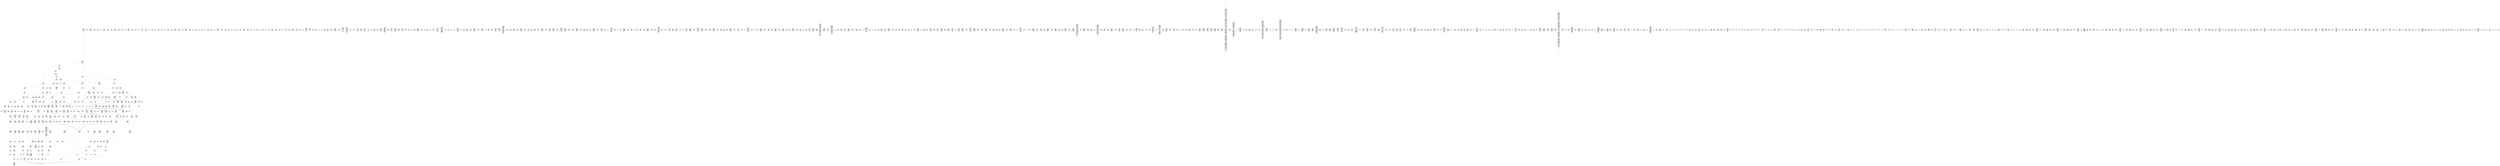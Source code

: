/* Generated by GvGen v.1.0 (https://www.github.com/stricaud/gvgen) */

digraph G {
compound=true;
   node1 [label="[anywhere]"];
   node2 [label="# 0x0
PUSHX Data
PUSHX Data
MSTORE
PUSHX LogicData
CALLDATASIZE
LT
PUSHX Data
JUMPI
"];
   node3 [label="# 0xd
PUSHX Data
CALLDATALOAD
PUSHX BitData
SHR
PUSHX LogicData
GT
PUSHX Data
JUMPI
"];
   node4 [label="# 0x1e
PUSHX LogicData
GT
PUSHX Data
JUMPI
"];
   node5 [label="# 0x29
PUSHX LogicData
GT
PUSHX Data
JUMPI
"];
   node6 [label="# 0x34
PUSHX LogicData
EQ
PUSHX Data
JUMPI
"];
   node7 [label="# 0x3f
PUSHX LogicData
EQ
PUSHX Data
JUMPI
"];
   node8 [label="# 0x4a
PUSHX LogicData
EQ
PUSHX Data
JUMPI
"];
   node9 [label="# 0x55
PUSHX LogicData
EQ
PUSHX Data
JUMPI
"];
   node10 [label="# 0x60
PUSHX LogicData
EQ
PUSHX Data
JUMPI
"];
   node11 [label="# 0x6b
PUSHX Data
JUMP
"];
   node12 [label="# 0x6f
JUMPDEST
PUSHX LogicData
EQ
PUSHX Data
JUMPI
"];
   node13 [label="# 0x7b
PUSHX LogicData
EQ
PUSHX Data
JUMPI
"];
   node14 [label="# 0x86
PUSHX LogicData
EQ
PUSHX Data
JUMPI
"];
   node15 [label="# 0x91
PUSHX LogicData
EQ
PUSHX Data
JUMPI
"];
   node16 [label="# 0x9c
PUSHX Data
JUMP
"];
   node17 [label="# 0xa0
JUMPDEST
PUSHX LogicData
GT
PUSHX Data
JUMPI
"];
   node18 [label="# 0xac
PUSHX LogicData
EQ
PUSHX Data
JUMPI
"];
   node19 [label="# 0xb7
PUSHX LogicData
EQ
PUSHX Data
JUMPI
"];
   node20 [label="# 0xc2
PUSHX LogicData
EQ
PUSHX Data
JUMPI
"];
   node21 [label="# 0xcd
PUSHX LogicData
EQ
PUSHX Data
JUMPI
"];
   node22 [label="# 0xd8
PUSHX Data
JUMP
"];
   node23 [label="# 0xdc
JUMPDEST
PUSHX LogicData
EQ
PUSHX Data
JUMPI
"];
   node24 [label="# 0xe8
PUSHX LogicData
EQ
PUSHX Data
JUMPI
"];
   node25 [label="# 0xf3
PUSHX LogicData
EQ
PUSHX Data
JUMPI
"];
   node26 [label="# 0xfe
PUSHX LogicData
EQ
PUSHX Data
JUMPI
"];
   node27 [label="# 0x109
PUSHX Data
JUMP
"];
   node28 [label="# 0x10d
JUMPDEST
PUSHX LogicData
GT
PUSHX Data
JUMPI
"];
   node29 [label="# 0x119
PUSHX LogicData
GT
PUSHX Data
JUMPI
"];
   node30 [label="# 0x124
PUSHX LogicData
EQ
PUSHX Data
JUMPI
"];
   node31 [label="# 0x12f
PUSHX LogicData
EQ
PUSHX Data
JUMPI
"];
   node32 [label="# 0x13a
PUSHX LogicData
EQ
PUSHX Data
JUMPI
"];
   node33 [label="# 0x145
PUSHX LogicData
EQ
PUSHX Data
JUMPI
"];
   node34 [label="# 0x150
PUSHX LogicData
EQ
PUSHX Data
JUMPI
"];
   node35 [label="# 0x15b
PUSHX Data
JUMP
"];
   node36 [label="# 0x15f
JUMPDEST
PUSHX LogicData
EQ
PUSHX Data
JUMPI
"];
   node37 [label="# 0x16b
PUSHX LogicData
EQ
PUSHX Data
JUMPI
"];
   node38 [label="# 0x176
PUSHX LogicData
EQ
PUSHX Data
JUMPI
"];
   node39 [label="# 0x181
PUSHX LogicData
EQ
PUSHX Data
JUMPI
"];
   node40 [label="# 0x18c
PUSHX Data
JUMP
"];
   node41 [label="# 0x190
JUMPDEST
PUSHX LogicData
GT
PUSHX Data
JUMPI
"];
   node42 [label="# 0x19c
PUSHX LogicData
EQ
PUSHX Data
JUMPI
"];
   node43 [label="# 0x1a7
PUSHX LogicData
EQ
PUSHX Data
JUMPI
"];
   node44 [label="# 0x1b2
PUSHX LogicData
EQ
PUSHX Data
JUMPI
"];
   node45 [label="# 0x1bd
PUSHX LogicData
EQ
PUSHX Data
JUMPI
"];
   node46 [label="# 0x1c8
PUSHX Data
JUMP
"];
   node47 [label="# 0x1cc
JUMPDEST
PUSHX LogicData
EQ
PUSHX Data
JUMPI
"];
   node48 [label="# 0x1d8
PUSHX LogicData
EQ
PUSHX Data
JUMPI
"];
   node49 [label="# 0x1e3
PUSHX LogicData
EQ
PUSHX Data
JUMPI
"];
   node50 [label="# 0x1ee
PUSHX LogicData
EQ
PUSHX Data
JUMPI
"];
   node51 [label="# 0x1f9
JUMPDEST
PUSHX Data
REVERT
"];
   node52 [label="# 0x1fe
JUMPDEST
CALLVALUE
ISZERO
PUSHX Data
JUMPI
"];
   node53 [label="# 0x206
PUSHX Data
REVERT
"];
   node54 [label="# 0x20a
JUMPDEST
PUSHX Data
PUSHX ArithData
CALLDATASIZE
SUB
ADD
PUSHX Data
PUSHX Data
JUMP
"];
   node55 [label="# 0x220
JUMPDEST
PUSHX Data
JUMP
"];
   node56 [label="# 0x225
JUMPDEST
PUSHX MemData
MLOAD
PUSHX Data
PUSHX Data
JUMP
"];
   node57 [label="# 0x232
JUMPDEST
PUSHX MemData
MLOAD
SUB
RETURN
"];
   node58 [label="# 0x23b
JUMPDEST
CALLVALUE
ISZERO
PUSHX Data
JUMPI
"];
   node59 [label="# 0x243
PUSHX Data
REVERT
"];
   node60 [label="# 0x247
JUMPDEST
PUSHX Data
PUSHX ArithData
CALLDATASIZE
SUB
ADD
PUSHX Data
PUSHX Data
JUMP
"];
   node61 [label="# 0x25d
JUMPDEST
PUSHX Data
JUMP
"];
   node62 [label="# 0x262
JUMPDEST
STOP
"];
   node63 [label="# 0x264
JUMPDEST
CALLVALUE
ISZERO
PUSHX Data
JUMPI
"];
   node64 [label="# 0x26c
PUSHX Data
REVERT
"];
   node65 [label="# 0x270
JUMPDEST
PUSHX Data
PUSHX Data
JUMP
"];
   node66 [label="# 0x279
JUMPDEST
PUSHX MemData
MLOAD
PUSHX Data
PUSHX Data
JUMP
"];
   node67 [label="# 0x286
JUMPDEST
PUSHX MemData
MLOAD
SUB
RETURN
"];
   node68 [label="# 0x28f
JUMPDEST
CALLVALUE
ISZERO
PUSHX Data
JUMPI
"];
   node69 [label="# 0x297
PUSHX Data
REVERT
"];
   node70 [label="# 0x29b
JUMPDEST
PUSHX Data
PUSHX ArithData
CALLDATASIZE
SUB
ADD
PUSHX Data
PUSHX Data
JUMP
"];
   node71 [label="# 0x2b1
JUMPDEST
PUSHX Data
JUMP
"];
   node72 [label="# 0x2b6
JUMPDEST
PUSHX MemData
MLOAD
PUSHX Data
PUSHX Data
JUMP
"];
   node73 [label="# 0x2c3
JUMPDEST
PUSHX MemData
MLOAD
SUB
RETURN
"];
   node74 [label="# 0x2cc
JUMPDEST
CALLVALUE
ISZERO
PUSHX Data
JUMPI
"];
   node75 [label="# 0x2d4
PUSHX Data
REVERT
"];
   node76 [label="# 0x2d8
JUMPDEST
PUSHX Data
PUSHX ArithData
CALLDATASIZE
SUB
ADD
PUSHX Data
PUSHX Data
JUMP
"];
   node77 [label="# 0x2ee
JUMPDEST
PUSHX Data
JUMP
"];
   node78 [label="# 0x2f3
JUMPDEST
STOP
"];
   node79 [label="# 0x2f5
JUMPDEST
CALLVALUE
ISZERO
PUSHX Data
JUMPI
"];
   node80 [label="# 0x2fd
PUSHX Data
REVERT
"];
   node81 [label="# 0x301
JUMPDEST
PUSHX Data
PUSHX Data
JUMP
"];
   node82 [label="# 0x30a
JUMPDEST
PUSHX MemData
MLOAD
PUSHX Data
PUSHX Data
JUMP
"];
   node83 [label="# 0x317
JUMPDEST
PUSHX MemData
MLOAD
SUB
RETURN
"];
   node84 [label="# 0x320
JUMPDEST
CALLVALUE
ISZERO
PUSHX Data
JUMPI
"];
   node85 [label="# 0x328
PUSHX Data
REVERT
"];
   node86 [label="# 0x32c
JUMPDEST
PUSHX Data
PUSHX ArithData
CALLDATASIZE
SUB
ADD
PUSHX Data
PUSHX Data
JUMP
"];
   node87 [label="# 0x342
JUMPDEST
PUSHX Data
JUMP
"];
   node88 [label="# 0x347
JUMPDEST
STOP
"];
   node89 [label="# 0x349
JUMPDEST
CALLVALUE
ISZERO
PUSHX Data
JUMPI
"];
   node90 [label="# 0x351
PUSHX Data
REVERT
"];
   node91 [label="# 0x355
JUMPDEST
PUSHX Data
PUSHX Data
JUMP
"];
   node92 [label="# 0x35e
JUMPDEST
PUSHX MemData
MLOAD
PUSHX Data
PUSHX Data
JUMP
"];
   node93 [label="# 0x36b
JUMPDEST
PUSHX MemData
MLOAD
SUB
RETURN
"];
   node94 [label="# 0x374
JUMPDEST
CALLVALUE
ISZERO
PUSHX Data
JUMPI
"];
   node95 [label="# 0x37c
PUSHX Data
REVERT
"];
   node96 [label="# 0x380
JUMPDEST
PUSHX Data
PUSHX Data
JUMP
"];
   node97 [label="# 0x389
JUMPDEST
PUSHX MemData
MLOAD
PUSHX Data
PUSHX Data
JUMP
"];
   node98 [label="# 0x396
JUMPDEST
PUSHX MemData
MLOAD
SUB
RETURN
"];
   node99 [label="# 0x39f
JUMPDEST
PUSHX Data
PUSHX Data
JUMP
"];
   node100 [label="# 0x3a7
JUMPDEST
STOP
"];
   node101 [label="# 0x3a9
JUMPDEST
CALLVALUE
ISZERO
PUSHX Data
JUMPI
"];
   node102 [label="# 0x3b1
PUSHX Data
REVERT
"];
   node103 [label="# 0x3b5
JUMPDEST
PUSHX Data
PUSHX ArithData
CALLDATASIZE
SUB
ADD
PUSHX Data
PUSHX Data
JUMP
"];
   node104 [label="# 0x3cb
JUMPDEST
PUSHX Data
JUMP
"];
   node105 [label="# 0x3d0
JUMPDEST
STOP
"];
   node106 [label="# 0x3d2
JUMPDEST
CALLVALUE
ISZERO
PUSHX Data
JUMPI
"];
   node107 [label="# 0x3da
PUSHX Data
REVERT
"];
   node108 [label="# 0x3de
JUMPDEST
PUSHX Data
PUSHX Data
JUMP
"];
   node109 [label="# 0x3e7
JUMPDEST
PUSHX MemData
MLOAD
PUSHX Data
PUSHX Data
JUMP
"];
   node110 [label="# 0x3f4
JUMPDEST
PUSHX MemData
MLOAD
SUB
RETURN
"];
   node111 [label="# 0x3fd
JUMPDEST
CALLVALUE
ISZERO
PUSHX Data
JUMPI
"];
   node112 [label="# 0x405
PUSHX Data
REVERT
"];
   node113 [label="# 0x409
JUMPDEST
PUSHX Data
PUSHX ArithData
CALLDATASIZE
SUB
ADD
PUSHX Data
PUSHX Data
JUMP
"];
   node114 [label="# 0x41f
JUMPDEST
PUSHX Data
JUMP
"];
   node115 [label="# 0x424
JUMPDEST
STOP
"];
   node116 [label="# 0x426
JUMPDEST
CALLVALUE
ISZERO
PUSHX Data
JUMPI
"];
   node117 [label="# 0x42e
PUSHX Data
REVERT
"];
   node118 [label="# 0x432
JUMPDEST
PUSHX Data
PUSHX Data
JUMP
"];
   node119 [label="# 0x43b
JUMPDEST
PUSHX MemData
MLOAD
PUSHX Data
PUSHX Data
JUMP
"];
   node120 [label="# 0x448
JUMPDEST
PUSHX MemData
MLOAD
SUB
RETURN
"];
   node121 [label="# 0x451
JUMPDEST
CALLVALUE
ISZERO
PUSHX Data
JUMPI
"];
   node122 [label="# 0x459
PUSHX Data
REVERT
"];
   node123 [label="# 0x45d
JUMPDEST
PUSHX Data
PUSHX ArithData
CALLDATASIZE
SUB
ADD
PUSHX Data
PUSHX Data
JUMP
"];
   node124 [label="# 0x473
JUMPDEST
PUSHX Data
JUMP
"];
   node125 [label="# 0x478
JUMPDEST
PUSHX MemData
MLOAD
PUSHX Data
PUSHX Data
JUMP
"];
   node126 [label="# 0x485
JUMPDEST
PUSHX MemData
MLOAD
SUB
RETURN
"];
   node127 [label="# 0x48e
JUMPDEST
CALLVALUE
ISZERO
PUSHX Data
JUMPI
"];
   node128 [label="# 0x496
PUSHX Data
REVERT
"];
   node129 [label="# 0x49a
JUMPDEST
PUSHX Data
PUSHX ArithData
CALLDATASIZE
SUB
ADD
PUSHX Data
PUSHX Data
JUMP
"];
   node130 [label="# 0x4b0
JUMPDEST
PUSHX Data
JUMP
"];
   node131 [label="# 0x4b5
JUMPDEST
PUSHX MemData
MLOAD
PUSHX Data
PUSHX Data
JUMP
"];
   node132 [label="# 0x4c2
JUMPDEST
PUSHX MemData
MLOAD
SUB
RETURN
"];
   node133 [label="# 0x4cb
JUMPDEST
CALLVALUE
ISZERO
PUSHX Data
JUMPI
"];
   node134 [label="# 0x4d3
PUSHX Data
REVERT
"];
   node135 [label="# 0x4d7
JUMPDEST
PUSHX Data
PUSHX Data
JUMP
"];
   node136 [label="# 0x4e0
JUMPDEST
STOP
"];
   node137 [label="# 0x4e2
JUMPDEST
CALLVALUE
ISZERO
PUSHX Data
JUMPI
"];
   node138 [label="# 0x4ea
PUSHX Data
REVERT
"];
   node139 [label="# 0x4ee
JUMPDEST
PUSHX Data
PUSHX ArithData
CALLDATASIZE
SUB
ADD
PUSHX Data
PUSHX Data
JUMP
"];
   node140 [label="# 0x504
JUMPDEST
PUSHX Data
JUMP
"];
   node141 [label="# 0x509
JUMPDEST
STOP
"];
   node142 [label="# 0x50b
JUMPDEST
CALLVALUE
ISZERO
PUSHX Data
JUMPI
"];
   node143 [label="# 0x513
PUSHX Data
REVERT
"];
   node144 [label="# 0x517
JUMPDEST
PUSHX Data
PUSHX ArithData
CALLDATASIZE
SUB
ADD
PUSHX Data
PUSHX Data
JUMP
"];
   node145 [label="# 0x52d
JUMPDEST
PUSHX Data
JUMP
"];
   node146 [label="# 0x532
JUMPDEST
STOP
"];
   node147 [label="# 0x534
JUMPDEST
CALLVALUE
ISZERO
PUSHX Data
JUMPI
"];
   node148 [label="# 0x53c
PUSHX Data
REVERT
"];
   node149 [label="# 0x540
JUMPDEST
PUSHX Data
PUSHX Data
JUMP
"];
   node150 [label="# 0x549
JUMPDEST
PUSHX MemData
MLOAD
PUSHX Data
PUSHX Data
JUMP
"];
   node151 [label="# 0x556
JUMPDEST
PUSHX MemData
MLOAD
SUB
RETURN
"];
   node152 [label="# 0x55f
JUMPDEST
CALLVALUE
ISZERO
PUSHX Data
JUMPI
"];
   node153 [label="# 0x567
PUSHX Data
REVERT
"];
   node154 [label="# 0x56b
JUMPDEST
PUSHX Data
PUSHX ArithData
CALLDATASIZE
SUB
ADD
PUSHX Data
PUSHX Data
JUMP
"];
   node155 [label="# 0x581
JUMPDEST
PUSHX Data
JUMP
"];
   node156 [label="# 0x586
JUMPDEST
STOP
"];
   node157 [label="# 0x588
JUMPDEST
CALLVALUE
ISZERO
PUSHX Data
JUMPI
"];
   node158 [label="# 0x590
PUSHX Data
REVERT
"];
   node159 [label="# 0x594
JUMPDEST
PUSHX Data
PUSHX Data
JUMP
"];
   node160 [label="# 0x59d
JUMPDEST
PUSHX MemData
MLOAD
PUSHX Data
PUSHX Data
JUMP
"];
   node161 [label="# 0x5aa
JUMPDEST
PUSHX MemData
MLOAD
SUB
RETURN
"];
   node162 [label="# 0x5b3
JUMPDEST
CALLVALUE
ISZERO
PUSHX Data
JUMPI
"];
   node163 [label="# 0x5bb
PUSHX Data
REVERT
"];
   node164 [label="# 0x5bf
JUMPDEST
PUSHX Data
PUSHX Data
JUMP
"];
   node165 [label="# 0x5c8
JUMPDEST
PUSHX MemData
MLOAD
PUSHX Data
PUSHX Data
JUMP
"];
   node166 [label="# 0x5d5
JUMPDEST
PUSHX MemData
MLOAD
SUB
RETURN
"];
   node167 [label="# 0x5de
JUMPDEST
PUSHX Data
PUSHX ArithData
CALLDATASIZE
SUB
ADD
PUSHX Data
PUSHX Data
JUMP
"];
   node168 [label="# 0x5f3
JUMPDEST
PUSHX Data
JUMP
"];
   node169 [label="# 0x5f8
JUMPDEST
STOP
"];
   node170 [label="# 0x5fa
JUMPDEST
CALLVALUE
ISZERO
PUSHX Data
JUMPI
"];
   node171 [label="# 0x602
PUSHX Data
REVERT
"];
   node172 [label="# 0x606
JUMPDEST
PUSHX Data
PUSHX ArithData
CALLDATASIZE
SUB
ADD
PUSHX Data
PUSHX Data
JUMP
"];
   node173 [label="# 0x61c
JUMPDEST
PUSHX Data
JUMP
"];
   node174 [label="# 0x621
JUMPDEST
STOP
"];
   node175 [label="# 0x623
JUMPDEST
CALLVALUE
ISZERO
PUSHX Data
JUMPI
"];
   node176 [label="# 0x62b
PUSHX Data
REVERT
"];
   node177 [label="# 0x62f
JUMPDEST
PUSHX Data
PUSHX ArithData
CALLDATASIZE
SUB
ADD
PUSHX Data
PUSHX Data
JUMP
"];
   node178 [label="# 0x645
JUMPDEST
PUSHX Data
JUMP
"];
   node179 [label="# 0x64a
JUMPDEST
PUSHX MemData
MLOAD
PUSHX Data
PUSHX Data
JUMP
"];
   node180 [label="# 0x657
JUMPDEST
PUSHX MemData
MLOAD
SUB
RETURN
"];
   node181 [label="# 0x660
JUMPDEST
CALLVALUE
ISZERO
PUSHX Data
JUMPI
"];
   node182 [label="# 0x668
PUSHX Data
REVERT
"];
   node183 [label="# 0x66c
JUMPDEST
PUSHX Data
PUSHX ArithData
CALLDATASIZE
SUB
ADD
PUSHX Data
PUSHX Data
JUMP
"];
   node184 [label="# 0x682
JUMPDEST
PUSHX Data
JUMP
"];
   node185 [label="# 0x687
JUMPDEST
STOP
"];
   node186 [label="# 0x689
JUMPDEST
CALLVALUE
ISZERO
PUSHX Data
JUMPI
"];
   node187 [label="# 0x691
PUSHX Data
REVERT
"];
   node188 [label="# 0x695
JUMPDEST
PUSHX Data
PUSHX ArithData
CALLDATASIZE
SUB
ADD
PUSHX Data
PUSHX Data
JUMP
"];
   node189 [label="# 0x6ab
JUMPDEST
PUSHX Data
JUMP
"];
   node190 [label="# 0x6b0
JUMPDEST
STOP
"];
   node191 [label="# 0x6b2
JUMPDEST
CALLVALUE
ISZERO
PUSHX Data
JUMPI
"];
   node192 [label="# 0x6ba
PUSHX Data
REVERT
"];
   node193 [label="# 0x6be
JUMPDEST
PUSHX Data
PUSHX ArithData
CALLDATASIZE
SUB
ADD
PUSHX Data
PUSHX Data
JUMP
"];
   node194 [label="# 0x6d4
JUMPDEST
PUSHX Data
JUMP
"];
   node195 [label="# 0x6d9
JUMPDEST
STOP
"];
   node196 [label="# 0x6db
JUMPDEST
CALLVALUE
ISZERO
PUSHX Data
JUMPI
"];
   node197 [label="# 0x6e3
PUSHX Data
REVERT
"];
   node198 [label="# 0x6e7
JUMPDEST
PUSHX Data
PUSHX ArithData
CALLDATASIZE
SUB
ADD
PUSHX Data
PUSHX Data
JUMP
"];
   node199 [label="# 0x6fd
JUMPDEST
PUSHX Data
JUMP
"];
   node200 [label="# 0x702
JUMPDEST
PUSHX MemData
MLOAD
PUSHX Data
PUSHX Data
JUMP
"];
   node201 [label="# 0x70f
JUMPDEST
PUSHX MemData
MLOAD
SUB
RETURN
"];
   node202 [label="# 0x718
JUMPDEST
PUSHX Data
PUSHX ArithData
CALLDATASIZE
SUB
ADD
PUSHX Data
PUSHX Data
JUMP
"];
   node203 [label="# 0x72d
JUMPDEST
PUSHX Data
JUMP
"];
   node204 [label="# 0x732
JUMPDEST
STOP
"];
   node205 [label="# 0x734
JUMPDEST
CALLVALUE
ISZERO
PUSHX Data
JUMPI
"];
   node206 [label="# 0x73c
PUSHX Data
REVERT
"];
   node207 [label="# 0x740
JUMPDEST
PUSHX Data
PUSHX Data
JUMP
"];
   node208 [label="# 0x749
JUMPDEST
PUSHX MemData
MLOAD
PUSHX Data
PUSHX Data
JUMP
"];
   node209 [label="# 0x756
JUMPDEST
PUSHX MemData
MLOAD
SUB
RETURN
"];
   node210 [label="# 0x75f
JUMPDEST
CALLVALUE
ISZERO
PUSHX Data
JUMPI
"];
   node211 [label="# 0x767
PUSHX Data
REVERT
"];
   node212 [label="# 0x76b
JUMPDEST
PUSHX Data
PUSHX ArithData
CALLDATASIZE
SUB
ADD
PUSHX Data
PUSHX Data
JUMP
"];
   node213 [label="# 0x781
JUMPDEST
PUSHX Data
JUMP
"];
   node214 [label="# 0x786
JUMPDEST
PUSHX MemData
MLOAD
PUSHX Data
PUSHX Data
JUMP
"];
   node215 [label="# 0x793
JUMPDEST
PUSHX MemData
MLOAD
SUB
RETURN
"];
   node216 [label="# 0x79c
JUMPDEST
CALLVALUE
ISZERO
PUSHX Data
JUMPI
"];
   node217 [label="# 0x7a4
PUSHX Data
REVERT
"];
   node218 [label="# 0x7a8
JUMPDEST
PUSHX Data
PUSHX ArithData
CALLDATASIZE
SUB
ADD
PUSHX Data
PUSHX Data
JUMP
"];
   node219 [label="# 0x7be
JUMPDEST
PUSHX Data
JUMP
"];
   node220 [label="# 0x7c3
JUMPDEST
STOP
"];
   node221 [label="# 0x7c5
JUMPDEST
PUSHX Data
PUSHX BitData
PUSHX BitData
NOT
AND
PUSHX BitData
NOT
AND
EQ
PUSHX Data
JUMPI
"];
   node222 [label="# 0x82e
PUSHX BitData
PUSHX BitData
NOT
AND
PUSHX BitData
NOT
AND
EQ
"];
   node223 [label="# 0x890
JUMPDEST
PUSHX Data
JUMPI
"];
   node224 [label="# 0x896
PUSHX Data
PUSHX Data
JUMP
"];
   node225 [label="# 0x89f
JUMPDEST
"];
   node226 [label="# 0x8a0
JUMPDEST
JUMP
"];
   node227 [label="# 0x8a7
JUMPDEST
PUSHX Data
PUSHX Data
JUMP
"];
   node228 [label="# 0x8af
JUMPDEST
PUSHX BitData
AND
PUSHX Data
PUSHX Data
JUMP
"];
   node229 [label="# 0x8cd
JUMPDEST
PUSHX BitData
AND
EQ
PUSHX Data
JUMPI
"];
   node230 [label="# 0x8e9
PUSHX MemData
MLOAD
PUSHX Data
MSTORE
PUSHX ArithData
ADD
PUSHX Data
PUSHX Data
JUMP
"];
   node231 [label="# 0x91a
JUMPDEST
PUSHX MemData
MLOAD
SUB
REVERT
"];
   node232 [label="# 0x923
JUMPDEST
PUSHX StorData
PUSHX ArithData
PUSHX ArithData
EXP
SLOAD
PUSHX ArithData
MUL
NOT
AND
ISZERO
ISZERO
MUL
OR
SSTORE
JUMP
"];
   node233 [label="# 0x940
JUMPDEST
PUSHX Data
PUSHX StorData
SLOAD
PUSHX Data
PUSHX Data
JUMP
"];
   node234 [label="# 0x94f
JUMPDEST
PUSHX ArithData
ADD
PUSHX ArithData
DIV
MUL
PUSHX ArithData
ADD
PUSHX MemData
MLOAD
ADD
PUSHX Data
MSTORE
MSTORE
PUSHX ArithData
ADD
SLOAD
PUSHX Data
PUSHX Data
JUMP
"];
   node235 [label="# 0x97b
JUMPDEST
ISZERO
PUSHX Data
JUMPI
"];
   node236 [label="# 0x982
PUSHX LogicData
LT
PUSHX Data
JUMPI
"];
   node237 [label="# 0x98a
PUSHX ArithData
SLOAD
DIV
MUL
MSTORE
PUSHX ArithData
ADD
PUSHX Data
JUMP
"];
   node238 [label="# 0x99d
JUMPDEST
ADD
PUSHX Data
MSTORE
PUSHX Data
PUSHX Data
SHA3
"];
   node239 [label="# 0x9ab
JUMPDEST
SLOAD
MSTORE
PUSHX ArithData
ADD
PUSHX ArithData
ADD
GT
PUSHX Data
JUMPI
"];
   node240 [label="# 0x9bf
SUB
PUSHX BitData
AND
ADD
"];
   node241 [label="# 0x9c8
JUMPDEST
JUMP
"];
   node242 [label="# 0x9d2
JUMPDEST
PUSHX Data
PUSHX Data
PUSHX Data
JUMP
"];
   node243 [label="# 0x9dd
JUMPDEST
PUSHX Data
JUMPI
"];
   node244 [label="# 0x9e2
PUSHX MemData
MLOAD
PUSHX Data
MSTORE
PUSHX ArithData
ADD
PUSHX MemData
MLOAD
SUB
REVERT
"];
   node245 [label="# 0xa13
JUMPDEST
PUSHX Data
PUSHX ArithData
MSTORE
PUSHX ArithData
ADD
MSTORE
PUSHX ArithData
ADD
PUSHX Data
SHA3
PUSHX ArithData
SLOAD
PUSHX ArithData
EXP
DIV
PUSHX BitData
AND
JUMP
"];
   node246 [label="# 0xa4e
JUMPDEST
PUSHX Data
PUSHX Data
PUSHX Data
JUMP
"];
   node247 [label="# 0xa59
JUMPDEST
PUSHX BitData
AND
PUSHX BitData
AND
EQ
ISZERO
PUSHX Data
JUMPI
"];
   node248 [label="# 0xa90
PUSHX MemData
MLOAD
PUSHX Data
MSTORE
PUSHX ArithData
ADD
PUSHX MemData
MLOAD
SUB
REVERT
"];
   node249 [label="# 0xac1
JUMPDEST
PUSHX BitData
AND
PUSHX Data
PUSHX Data
JUMP
"];
   node250 [label="# 0xae0
JUMPDEST
PUSHX BitData
AND
EQ
ISZERO
ISZERO
PUSHX Data
JUMPI
"];
   node251 [label="# 0xaff
PUSHX Data
PUSHX Data
PUSHX Data
JUMP
"];
   node252 [label="# 0xb0b
JUMPDEST
PUSHX Data
JUMP
"];
   node253 [label="# 0xb10
JUMPDEST
ISZERO
"];
   node254 [label="# 0xb12
JUMPDEST
ISZERO
PUSHX Data
JUMPI
"];
   node255 [label="# 0xb18
PUSHX MemData
MLOAD
PUSHX Data
MSTORE
PUSHX ArithData
ADD
PUSHX MemData
MLOAD
SUB
REVERT
"];
   node256 [label="# 0xb49
JUMPDEST
PUSHX Data
PUSHX Data
JUMP
"];
   node257 [label="# 0xb54
JUMPDEST
JUMP
"];
   node258 [label="# 0xb59
JUMPDEST
PUSHX Data
PUSHX Data
PUSHX Data
JUMP
"];
   node259 [label="# 0xb63
JUMPDEST
PUSHX StorData
SLOAD
PUSHX StorData
SLOAD
SUB
SUB
JUMP
"];
   node260 [label="# 0xb70
JUMPDEST
PUSHX Data
PUSHX Data
JUMP
"];
   node261 [label="# 0xb7b
JUMPDEST
JUMP
"];
   node262 [label="# 0xb80
JUMPDEST
PUSHX StorData
PUSHX ArithData
SLOAD
PUSHX ArithData
EXP
DIV
PUSHX BitData
AND
JUMP
"];
   node263 [label="# 0xb93
JUMPDEST
PUSHX StorData
SLOAD
JUMP
"];
   node264 [label="# 0xb99
JUMPDEST
PUSHX Data
PUSHX Data
JUMP
"];
   node265 [label="# 0xba1
JUMPDEST
PUSHX BitData
AND
PUSHX Data
PUSHX Data
JUMP
"];
   node266 [label="# 0xbbf
JUMPDEST
PUSHX BitData
AND
EQ
PUSHX Data
JUMPI
"];
   node267 [label="# 0xbdb
PUSHX MemData
MLOAD
PUSHX Data
MSTORE
PUSHX ArithData
ADD
PUSHX Data
PUSHX Data
JUMP
"];
   node268 [label="# 0xc0c
JUMPDEST
PUSHX MemData
MLOAD
SUB
REVERT
"];
   node269 [label="# 0xc15
JUMPDEST
PUSHX Data
CALLER
PUSHX BitData
AND
SELFBALANCE
PUSHX MemData
MLOAD
PUSHX Data
PUSHX Data
JUMP
"];
   node270 [label="# 0xc3b
JUMPDEST
PUSHX Data
PUSHX MemData
MLOAD
SUB
GAS
CALL
RETURNDATASIZE
PUSHX LogicData
EQ
PUSHX Data
JUMPI
"];
   node271 [label="# 0xc57
PUSHX MemData
MLOAD
PUSHX BitData
NOT
PUSHX ArithData
RETURNDATASIZE
ADD
AND
ADD
PUSHX Data
MSTORE
RETURNDATASIZE
MSTORE
RETURNDATASIZE
PUSHX Data
PUSHX ArithData
ADD
RETURNDATACOPY
PUSHX Data
JUMP
"];
   node272 [label="# 0xc78
JUMPDEST
PUSHX Data
"];
   node273 [label="# 0xc7d
JUMPDEST
PUSHX Data
JUMPI
"];
   node274 [label="# 0xc87
PUSHX Data
REVERT
"];
   node275 [label="# 0xc8b
JUMPDEST
JUMP
"];
   node276 [label="# 0xc8e
JUMPDEST
PUSHX Data
PUSHX MemData
MLOAD
PUSHX ArithData
ADD
PUSHX Data
MSTORE
PUSHX Data
MSTORE
PUSHX Data
JUMP
"];
   node277 [label="# 0xca9
JUMPDEST
JUMP
"];
   node278 [label="# 0xcae
JUMPDEST
PUSHX StorData
SLOAD
JUMP
"];
   node279 [label="# 0xcb4
JUMPDEST
PUSHX Data
PUSHX Data
JUMP
"];
   node280 [label="# 0xcbc
JUMPDEST
PUSHX BitData
AND
PUSHX Data
PUSHX Data
JUMP
"];
   node281 [label="# 0xcda
JUMPDEST
PUSHX BitData
AND
EQ
PUSHX Data
JUMPI
"];
   node282 [label="# 0xcf6
PUSHX MemData
MLOAD
PUSHX Data
MSTORE
PUSHX ArithData
ADD
PUSHX Data
PUSHX Data
JUMP
"];
   node283 [label="# 0xd27
JUMPDEST
PUSHX MemData
MLOAD
SUB
REVERT
"];
   node284 [label="# 0xd30
JUMPDEST
PUSHX Data
MLOAD
PUSHX ArithData
ADD
PUSHX Data
PUSHX Data
JUMP
"];
   node285 [label="# 0xd46
JUMPDEST
JUMP
"];
   node286 [label="# 0xd4a
JUMPDEST
PUSHX StorData
PUSHX ArithData
SLOAD
PUSHX ArithData
EXP
DIV
PUSHX BitData
AND
JUMP
"];
   node287 [label="# 0xd5d
JUMPDEST
PUSHX Data
PUSHX Data
PUSHX Data
JUMP
"];
   node288 [label="# 0xd68
JUMPDEST
PUSHX ArithData
ADD
MLOAD
JUMP
"];
   node289 [label="# 0xd73
JUMPDEST
PUSHX BitData
PUSHX BitData
AND
PUSHX BitData
AND
EQ
ISZERO
PUSHX Data
JUMPI
"];
   node290 [label="# 0xdaa
PUSHX MemData
MLOAD
PUSHX Data
MSTORE
PUSHX ArithData
ADD
PUSHX MemData
MLOAD
SUB
REVERT
"];
   node291 [label="# 0xddb
JUMPDEST
PUSHX Data
PUSHX ArithData
PUSHX BitData
AND
PUSHX BitData
AND
MSTORE
PUSHX ArithData
ADD
MSTORE
PUSHX ArithData
ADD
PUSHX Data
SHA3
PUSHX ArithData
ADD
PUSHX ArithData
SLOAD
PUSHX ArithData
EXP
DIV
PUSHX BitData
AND
PUSHX BitData
AND
JUMP
"];
   node292 [label="# 0xe43
JUMPDEST
PUSHX Data
PUSHX Data
JUMP
"];
   node293 [label="# 0xe4b
JUMPDEST
PUSHX BitData
AND
PUSHX Data
PUSHX Data
JUMP
"];
   node294 [label="# 0xe69
JUMPDEST
PUSHX BitData
AND
EQ
PUSHX Data
JUMPI
"];
   node295 [label="# 0xe85
PUSHX MemData
MLOAD
PUSHX Data
MSTORE
PUSHX ArithData
ADD
PUSHX Data
PUSHX Data
JUMP
"];
   node296 [label="# 0xeb6
JUMPDEST
PUSHX MemData
MLOAD
SUB
REVERT
"];
   node297 [label="# 0xebf
JUMPDEST
PUSHX Data
PUSHX Data
PUSHX Data
JUMP
"];
   node298 [label="# 0xec9
JUMPDEST
JUMP
"];
   node299 [label="# 0xecb
JUMPDEST
PUSHX Data
PUSHX Data
JUMP
"];
   node300 [label="# 0xed3
JUMPDEST
PUSHX BitData
AND
PUSHX Data
PUSHX Data
JUMP
"];
   node301 [label="# 0xef1
JUMPDEST
PUSHX BitData
AND
EQ
PUSHX Data
JUMPI
"];
   node302 [label="# 0xf0d
PUSHX MemData
MLOAD
PUSHX Data
MSTORE
PUSHX ArithData
ADD
PUSHX Data
PUSHX Data
JUMP
"];
   node303 [label="# 0xf3e
JUMPDEST
PUSHX MemData
MLOAD
SUB
REVERT
"];
   node304 [label="# 0xf47
JUMPDEST
PUSHX Data
SSTORE
JUMP
"];
   node305 [label="# 0xf51
JUMPDEST
PUSHX Data
PUSHX Data
JUMP
"];
   node306 [label="# 0xf59
JUMPDEST
PUSHX BitData
AND
PUSHX Data
PUSHX Data
JUMP
"];
   node307 [label="# 0xf77
JUMPDEST
PUSHX BitData
AND
EQ
PUSHX Data
JUMPI
"];
   node308 [label="# 0xf93
PUSHX MemData
MLOAD
PUSHX Data
MSTORE
PUSHX ArithData
ADD
PUSHX Data
PUSHX Data
JUMP
"];
   node309 [label="# 0xfc4
JUMPDEST
PUSHX MemData
MLOAD
SUB
REVERT
"];
   node310 [label="# 0xfcd
JUMPDEST
CALLER
PUSHX BitData
AND
ORIGIN
PUSHX BitData
AND
EQ
PUSHX Data
JUMPI
"];
   node311 [label="# 0x1002
PUSHX MemData
MLOAD
PUSHX Data
MSTORE
PUSHX ArithData
ADD
PUSHX Data
PUSHX Data
JUMP
"];
   node312 [label="# 0x1033
JUMPDEST
PUSHX MemData
MLOAD
SUB
REVERT
"];
   node313 [label="# 0x103c
JUMPDEST
PUSHX StorData
PUSHX ArithData
SLOAD
PUSHX ArithData
EXP
DIV
PUSHX BitData
AND
ISZERO
PUSHX Data
JUMPI
"];
   node314 [label="# 0x1052
PUSHX MemData
MLOAD
PUSHX Data
MSTORE
PUSHX ArithData
ADD
PUSHX Data
PUSHX Data
JUMP
"];
   node315 [label="# 0x1083
JUMPDEST
PUSHX MemData
MLOAD
SUB
REVERT
"];
   node316 [label="# 0x108c
JUMPDEST
PUSHX LogicData
GT
PUSHX Data
JUMPI
"];
   node317 [label="# 0x1095
PUSHX MemData
MLOAD
PUSHX Data
MSTORE
PUSHX ArithData
ADD
PUSHX Data
PUSHX Data
JUMP
"];
   node318 [label="# 0x10c6
JUMPDEST
PUSHX MemData
MLOAD
SUB
REVERT
"];
   node319 [label="# 0x10cf
JUMPDEST
PUSHX Data
PUSHX Data
PUSHX Data
JUMP
"];
   node320 [label="# 0x10db
JUMPDEST
PUSHX Data
PUSHX Data
JUMP
"];
   node321 [label="# 0x10e5
JUMPDEST
GT
ISZERO
PUSHX Data
JUMPI
"];
   node322 [label="# 0x10ec
PUSHX MemData
MLOAD
PUSHX Data
MSTORE
PUSHX ArithData
ADD
PUSHX Data
PUSHX Data
JUMP
"];
   node323 [label="# 0x111d
JUMPDEST
PUSHX MemData
MLOAD
SUB
REVERT
"];
   node324 [label="# 0x1126
JUMPDEST
PUSHX LogicData
PUSHX LogicData
GT
ISZERO
PUSHX Data
JUMPI
"];
   node325 [label="# 0x1132
PUSHX Data
PUSHX Data
JUMP
"];
   node326 [label="# 0x1139
JUMPDEST
"];
   node327 [label="# 0x113a
JUMPDEST
PUSHX StorData
PUSHX ArithData
SLOAD
PUSHX ArithData
EXP
DIV
PUSHX BitData
AND
PUSHX LogicData
GT
ISZERO
PUSHX Data
JUMPI
"];
   node328 [label="# 0x1154
PUSHX Data
PUSHX Data
JUMP
"];
   node329 [label="# 0x115b
JUMPDEST
"];
   node330 [label="# 0x115c
JUMPDEST
EQ
PUSHX Data
JUMPI
"];
   node331 [label="# 0x1162
PUSHX MemData
MLOAD
PUSHX Data
MSTORE
PUSHX ArithData
ADD
PUSHX Data
PUSHX Data
JUMP
"];
   node332 [label="# 0x1193
JUMPDEST
PUSHX MemData
MLOAD
SUB
REVERT
"];
   node333 [label="# 0x119c
JUMPDEST
PUSHX Data
CALLER
PUSHX Data
JUMP
"];
   node334 [label="# 0x11a6
JUMPDEST
JUMP
"];
   node335 [label="# 0x11aa
JUMPDEST
PUSHX Data
PUSHX StorData
PUSHX ArithData
SLOAD
PUSHX ArithData
EXP
DIV
PUSHX BitData
AND
JUMP
"];
   node336 [label="# 0x11d4
JUMPDEST
PUSHX Data
PUSHX Data
JUMP
"];
   node337 [label="# 0x11dc
JUMPDEST
PUSHX BitData
AND
PUSHX Data
PUSHX Data
JUMP
"];
   node338 [label="# 0x11fa
JUMPDEST
PUSHX BitData
AND
EQ
PUSHX Data
JUMPI
"];
   node339 [label="# 0x1216
PUSHX MemData
MLOAD
PUSHX Data
MSTORE
PUSHX ArithData
ADD
PUSHX Data
PUSHX Data
JUMP
"];
   node340 [label="# 0x1247
JUMPDEST
PUSHX MemData
MLOAD
SUB
REVERT
"];
   node341 [label="# 0x1250
JUMPDEST
PUSHX Data
SSTORE
JUMP
"];
   node342 [label="# 0x125a
JUMPDEST
PUSHX Data
PUSHX StorData
SLOAD
PUSHX Data
PUSHX Data
JUMP
"];
   node343 [label="# 0x1269
JUMPDEST
PUSHX ArithData
ADD
PUSHX ArithData
DIV
MUL
PUSHX ArithData
ADD
PUSHX MemData
MLOAD
ADD
PUSHX Data
MSTORE
MSTORE
PUSHX ArithData
ADD
SLOAD
PUSHX Data
PUSHX Data
JUMP
"];
   node344 [label="# 0x1295
JUMPDEST
ISZERO
PUSHX Data
JUMPI
"];
   node345 [label="# 0x129c
PUSHX LogicData
LT
PUSHX Data
JUMPI
"];
   node346 [label="# 0x12a4
PUSHX ArithData
SLOAD
DIV
MUL
MSTORE
PUSHX ArithData
ADD
PUSHX Data
JUMP
"];
   node347 [label="# 0x12b7
JUMPDEST
ADD
PUSHX Data
MSTORE
PUSHX Data
PUSHX Data
SHA3
"];
   node348 [label="# 0x12c5
JUMPDEST
SLOAD
MSTORE
PUSHX ArithData
ADD
PUSHX ArithData
ADD
GT
PUSHX Data
JUMPI
"];
   node349 [label="# 0x12d9
SUB
PUSHX BitData
AND
ADD
"];
   node350 [label="# 0x12e2
JUMPDEST
JUMP
"];
   node351 [label="# 0x12ec
JUMPDEST
PUSHX StorData
SLOAD
JUMP
"];
   node352 [label="# 0x12f2
JUMPDEST
CALLER
PUSHX BitData
AND
ORIGIN
PUSHX BitData
AND
EQ
PUSHX Data
JUMPI
"];
   node353 [label="# 0x1327
PUSHX MemData
MLOAD
PUSHX Data
MSTORE
PUSHX ArithData
ADD
PUSHX Data
PUSHX Data
JUMP
"];
   node354 [label="# 0x1358
JUMPDEST
PUSHX MemData
MLOAD
SUB
REVERT
"];
   node355 [label="# 0x1361
JUMPDEST
PUSHX StorData
PUSHX ArithData
SLOAD
PUSHX ArithData
EXP
DIV
PUSHX BitData
AND
ISZERO
PUSHX Data
JUMPI
"];
   node356 [label="# 0x1377
PUSHX MemData
MLOAD
PUSHX Data
MSTORE
PUSHX ArithData
ADD
PUSHX Data
PUSHX Data
JUMP
"];
   node357 [label="# 0x13a8
JUMPDEST
PUSHX MemData
MLOAD
SUB
REVERT
"];
   node358 [label="# 0x13b1
JUMPDEST
PUSHX LogicData
GT
PUSHX Data
JUMPI
"];
   node359 [label="# 0x13ba
PUSHX MemData
MLOAD
PUSHX Data
MSTORE
PUSHX ArithData
ADD
PUSHX Data
PUSHX Data
JUMP
"];
   node360 [label="# 0x13eb
JUMPDEST
PUSHX MemData
MLOAD
SUB
REVERT
"];
   node361 [label="# 0x13f4
JUMPDEST
PUSHX Data
PUSHX Data
PUSHX Data
JUMP
"];
   node362 [label="# 0x1400
JUMPDEST
PUSHX Data
PUSHX Data
JUMP
"];
   node363 [label="# 0x140a
JUMPDEST
GT
ISZERO
PUSHX Data
JUMPI
"];
   node364 [label="# 0x1411
PUSHX MemData
MLOAD
PUSHX Data
MSTORE
PUSHX ArithData
ADD
PUSHX Data
PUSHX Data
JUMP
"];
   node365 [label="# 0x1442
JUMPDEST
PUSHX MemData
MLOAD
SUB
REVERT
"];
   node366 [label="# 0x144b
JUMPDEST
PUSHX LogicData
GT
ISZERO
PUSHX Data
JUMPI
"];
   node367 [label="# 0x1456
PUSHX Data
PUSHX Data
JUMP
"];
   node368 [label="# 0x145d
JUMPDEST
"];
   node369 [label="# 0x145e
JUMPDEST
PUSHX StorData
PUSHX ArithData
SLOAD
PUSHX ArithData
EXP
DIV
PUSHX BitData
AND
PUSHX LogicData
GT
ISZERO
PUSHX Data
JUMPI
"];
   node370 [label="# 0x1478
PUSHX Data
PUSHX Data
JUMP
"];
   node371 [label="# 0x147f
JUMPDEST
"];
   node372 [label="# 0x1480
JUMPDEST
EQ
PUSHX Data
JUMPI
"];
   node373 [label="# 0x1486
PUSHX MemData
MLOAD
PUSHX Data
MSTORE
PUSHX ArithData
ADD
PUSHX Data
PUSHX Data
JUMP
"];
   node374 [label="# 0x14b7
JUMPDEST
PUSHX MemData
MLOAD
SUB
REVERT
"];
   node375 [label="# 0x14c0
JUMPDEST
PUSHX StorData
SLOAD
PUSHX Data
PUSHX Data
JUMP
"];
   node376 [label="# 0x14ce
JUMPDEST
CALLVALUE
LT
ISZERO
PUSHX Data
JUMPI
"];
   node377 [label="# 0x14d6
PUSHX MemData
MLOAD
PUSHX Data
MSTORE
PUSHX ArithData
ADD
PUSHX Data
PUSHX Data
JUMP
"];
   node378 [label="# 0x1507
JUMPDEST
PUSHX MemData
MLOAD
SUB
REVERT
"];
   node379 [label="# 0x1510
JUMPDEST
PUSHX StorData
SLOAD
PUSHX Data
CALLER
PUSHX Data
JUMP
"];
   node380 [label="# 0x151d
JUMPDEST
PUSHX Data
PUSHX Data
JUMP
"];
   node381 [label="# 0x1527
JUMPDEST
GT
ISZERO
PUSHX Data
JUMPI
"];
   node382 [label="# 0x152e
PUSHX MemData
MLOAD
PUSHX Data
MSTORE
PUSHX ArithData
ADD
PUSHX Data
PUSHX Data
JUMP
"];
   node383 [label="# 0x155f
JUMPDEST
PUSHX MemData
MLOAD
SUB
REVERT
"];
   node384 [label="# 0x1568
JUMPDEST
PUSHX Data
CALLER
PUSHX Data
JUMP
"];
   node385 [label="# 0x1572
JUMPDEST
JUMP
"];
   node386 [label="# 0x1576
JUMPDEST
PUSHX Data
PUSHX Data
JUMP
"];
   node387 [label="# 0x157e
JUMPDEST
PUSHX BitData
AND
PUSHX BitData
AND
EQ
ISZERO
PUSHX Data
JUMPI
"];
   node388 [label="# 0x15b2
PUSHX MemData
MLOAD
PUSHX Data
MSTORE
PUSHX ArithData
ADD
PUSHX MemData
MLOAD
SUB
REVERT
"];
   node389 [label="# 0x15e3
JUMPDEST
PUSHX Data
PUSHX Data
PUSHX Data
PUSHX Data
JUMP
"];
   node390 [label="# 0x15f0
JUMPDEST
PUSHX BitData
AND
PUSHX BitData
AND
MSTORE
PUSHX ArithData
ADD
MSTORE
PUSHX ArithData
ADD
PUSHX Data
SHA3
PUSHX ArithData
PUSHX BitData
AND
PUSHX BitData
AND
MSTORE
PUSHX ArithData
ADD
MSTORE
PUSHX ArithData
ADD
PUSHX Data
SHA3
PUSHX ArithData
PUSHX ArithData
EXP
SLOAD
PUSHX ArithData
MUL
NOT
AND
ISZERO
ISZERO
MUL
OR
SSTORE
PUSHX BitData
AND
PUSHX Data
PUSHX Data
JUMP
"];
   node391 [label="# 0x169d
JUMPDEST
PUSHX BitData
AND
PUSHX Data
PUSHX MemData
MLOAD
PUSHX Data
PUSHX Data
JUMP
"];
   node392 [label="# 0x16e2
JUMPDEST
PUSHX MemData
MLOAD
SUB
LOGX
JUMP
"];
   node393 [label="# 0x16ee
JUMPDEST
PUSHX Data
PUSHX Data
PUSHX ArithData
MUL
PUSHX ArithData
ADD
PUSHX MemData
MLOAD
ADD
PUSHX Data
MSTORE
MSTORE
PUSHX ArithData
ADD
PUSHX ArithData
MUL
CALLDATACOPY
PUSHX Data
ADD
MSTORE
PUSHX BitData
NOT
PUSHX ArithData
ADD
AND
ADD
PUSHX StorData
SLOAD
PUSHX Data
JUMP
"];
   node394 [label="# 0x173e
JUMPDEST
JUMP
"];
   node395 [label="# 0x1747
JUMPDEST
PUSHX Data
PUSHX Data
JUMP
"];
   node396 [label="# 0x174f
JUMPDEST
PUSHX BitData
AND
PUSHX Data
PUSHX Data
JUMP
"];
   node397 [label="# 0x176d
JUMPDEST
PUSHX BitData
AND
EQ
PUSHX Data
JUMPI
"];
   node398 [label="# 0x1789
PUSHX MemData
MLOAD
PUSHX Data
MSTORE
PUSHX ArithData
ADD
PUSHX Data
PUSHX Data
JUMP
"];
   node399 [label="# 0x17ba
JUMPDEST
PUSHX MemData
MLOAD
SUB
REVERT
"];
   node400 [label="# 0x17c3
JUMPDEST
PUSHX LogicData
GT
ISZERO
PUSHX Data
JUMPI
"];
   node401 [label="# 0x17ce
PUSHX Data
PUSHX Data
JUMP
"];
   node402 [label="# 0x17d5
JUMPDEST
"];
   node403 [label="# 0x17d6
JUMPDEST
PUSHX StorData
PUSHX ArithData
PUSHX ArithData
EXP
SLOAD
PUSHX ArithData
MUL
NOT
AND
PUSHX LogicData
GT
ISZERO
PUSHX Data
JUMPI
"];
   node404 [label="# 0x17f2
PUSHX Data
PUSHX Data
JUMP
"];
   node405 [label="# 0x17f9
JUMPDEST
"];
   node406 [label="# 0x17fa
JUMPDEST
MUL
OR
SSTORE
JUMP
"];
   node407 [label="# 0x1802
JUMPDEST
PUSHX Data
PUSHX Data
JUMP
"];
   node408 [label="# 0x180a
JUMPDEST
PUSHX BitData
AND
PUSHX Data
PUSHX Data
JUMP
"];
   node409 [label="# 0x1828
JUMPDEST
PUSHX BitData
AND
EQ
PUSHX Data
JUMPI
"];
   node410 [label="# 0x1844
PUSHX MemData
MLOAD
PUSHX Data
MSTORE
PUSHX ArithData
ADD
PUSHX Data
PUSHX Data
JUMP
"];
   node411 [label="# 0x1875
JUMPDEST
PUSHX MemData
MLOAD
SUB
REVERT
"];
   node412 [label="# 0x187e
JUMPDEST
PUSHX Data
SSTORE
JUMP
"];
   node413 [label="# 0x1888
JUMPDEST
PUSHX Data
PUSHX Data
JUMP
"];
   node414 [label="# 0x1893
JUMPDEST
PUSHX Data
PUSHX BitData
AND
PUSHX Data
JUMP
"];
   node415 [label="# 0x18b2
JUMPDEST
ISZERO
PUSHX Data
JUMPI
"];
   node416 [label="# 0x18b9
PUSHX Data
PUSHX Data
JUMP
"];
   node417 [label="# 0x18c5
JUMPDEST
ISZERO
"];
   node418 [label="# 0x18c7
JUMPDEST
ISZERO
PUSHX Data
JUMPI
"];
   node419 [label="# 0x18cd
PUSHX MemData
MLOAD
PUSHX Data
MSTORE
PUSHX ArithData
ADD
PUSHX MemData
MLOAD
SUB
REVERT
"];
   node420 [label="# 0x18fe
JUMPDEST
JUMP
"];
   node421 [label="# 0x1904
JUMPDEST
PUSHX Data
PUSHX Data
PUSHX Data
JUMP
"];
   node422 [label="# 0x190f
JUMPDEST
PUSHX Data
JUMPI
"];
   node423 [label="# 0x1914
PUSHX MemData
MLOAD
PUSHX Data
MSTORE
PUSHX ArithData
ADD
PUSHX MemData
MLOAD
SUB
REVERT
"];
   node424 [label="# 0x1945
JUMPDEST
PUSHX Data
PUSHX Data
PUSHX Data
JUMP
"];
   node425 [label="# 0x194f
JUMPDEST
PUSHX LogicData
MLOAD
EQ
ISZERO
PUSHX Data
JUMPI
"];
   node426 [label="# 0x195c
PUSHX MemData
MLOAD
PUSHX ArithData
ADD
PUSHX Data
MSTORE
PUSHX Data
MSTORE
PUSHX Data
JUMP
"];
   node427 [label="# 0x1970
JUMPDEST
PUSHX Data
PUSHX Data
JUMP
"];
   node428 [label="# 0x197a
JUMPDEST
PUSHX MemData
MLOAD
PUSHX ArithData
ADD
PUSHX Data
PUSHX Data
JUMP
"];
   node429 [label="# 0x198b
JUMPDEST
PUSHX MemData
MLOAD
PUSHX ArithData
SUB
SUB
MSTORE
PUSHX Data
MSTORE
"];
   node430 [label="# 0x199b
JUMPDEST
JUMP
"];
   node431 [label="# 0x19a3
JUMPDEST
CALLER
PUSHX BitData
AND
ORIGIN
PUSHX BitData
AND
EQ
PUSHX Data
JUMPI
"];
   node432 [label="# 0x19d8
PUSHX MemData
MLOAD
PUSHX Data
MSTORE
PUSHX ArithData
ADD
PUSHX Data
PUSHX Data
JUMP
"];
   node433 [label="# 0x1a09
JUMPDEST
PUSHX MemData
MLOAD
SUB
REVERT
"];
   node434 [label="# 0x1a12
JUMPDEST
PUSHX StorData
PUSHX ArithData
SLOAD
PUSHX ArithData
EXP
DIV
PUSHX BitData
AND
ISZERO
PUSHX Data
JUMPI
"];
   node435 [label="# 0x1a28
PUSHX MemData
MLOAD
PUSHX Data
MSTORE
PUSHX ArithData
ADD
PUSHX Data
PUSHX Data
JUMP
"];
   node436 [label="# 0x1a59
JUMPDEST
PUSHX MemData
MLOAD
SUB
REVERT
"];
   node437 [label="# 0x1a62
JUMPDEST
PUSHX LogicData
GT
PUSHX Data
JUMPI
"];
   node438 [label="# 0x1a6b
PUSHX MemData
MLOAD
PUSHX Data
MSTORE
PUSHX ArithData
ADD
PUSHX Data
PUSHX Data
JUMP
"];
   node439 [label="# 0x1a9c
JUMPDEST
PUSHX MemData
MLOAD
SUB
REVERT
"];
   node440 [label="# 0x1aa5
JUMPDEST
PUSHX Data
PUSHX Data
PUSHX Data
JUMP
"];
   node441 [label="# 0x1ab1
JUMPDEST
PUSHX Data
PUSHX Data
JUMP
"];
   node442 [label="# 0x1abb
JUMPDEST
GT
ISZERO
PUSHX Data
JUMPI
"];
   node443 [label="# 0x1ac2
PUSHX MemData
MLOAD
PUSHX Data
MSTORE
PUSHX ArithData
ADD
PUSHX Data
PUSHX Data
JUMP
"];
   node444 [label="# 0x1af3
JUMPDEST
PUSHX MemData
MLOAD
SUB
REVERT
"];
   node445 [label="# 0x1afc
JUMPDEST
PUSHX LogicData
PUSHX LogicData
GT
ISZERO
PUSHX Data
JUMPI
"];
   node446 [label="# 0x1b08
PUSHX Data
PUSHX Data
JUMP
"];
   node447 [label="# 0x1b0f
JUMPDEST
"];
   node448 [label="# 0x1b10
JUMPDEST
PUSHX StorData
PUSHX ArithData
SLOAD
PUSHX ArithData
EXP
DIV
PUSHX BitData
AND
PUSHX LogicData
GT
ISZERO
PUSHX Data
JUMPI
"];
   node449 [label="# 0x1b2a
PUSHX Data
PUSHX Data
JUMP
"];
   node450 [label="# 0x1b31
JUMPDEST
"];
   node451 [label="# 0x1b32
JUMPDEST
EQ
PUSHX Data
JUMPI
"];
   node452 [label="# 0x1b38
PUSHX MemData
MLOAD
PUSHX Data
MSTORE
PUSHX ArithData
ADD
PUSHX Data
PUSHX Data
JUMP
"];
   node453 [label="# 0x1b69
JUMPDEST
PUSHX MemData
MLOAD
SUB
REVERT
"];
   node454 [label="# 0x1b72
JUMPDEST
PUSHX StorData
SLOAD
PUSHX Data
PUSHX Data
JUMP
"];
   node455 [label="# 0x1b80
JUMPDEST
CALLVALUE
LT
ISZERO
PUSHX Data
JUMPI
"];
   node456 [label="# 0x1b88
PUSHX MemData
MLOAD
PUSHX Data
MSTORE
PUSHX ArithData
ADD
PUSHX Data
PUSHX Data
JUMP
"];
   node457 [label="# 0x1bb9
JUMPDEST
PUSHX MemData
MLOAD
SUB
REVERT
"];
   node458 [label="# 0x1bc2
JUMPDEST
PUSHX StorData
SLOAD
PUSHX Data
CALLER
PUSHX Data
JUMP
"];
   node459 [label="# 0x1bcf
JUMPDEST
PUSHX Data
PUSHX Data
JUMP
"];
   node460 [label="# 0x1bd9
JUMPDEST
GT
ISZERO
PUSHX Data
JUMPI
"];
   node461 [label="# 0x1be0
PUSHX MemData
MLOAD
PUSHX Data
MSTORE
PUSHX ArithData
ADD
PUSHX Data
PUSHX Data
JUMP
"];
   node462 [label="# 0x1c11
JUMPDEST
PUSHX MemData
MLOAD
SUB
REVERT
"];
   node463 [label="# 0x1c1a
JUMPDEST
PUSHX Data
CALLER
PUSHX MemData
MLOAD
PUSHX ArithData
ADD
PUSHX Data
PUSHX Data
JUMP
"];
   node464 [label="# 0x1c2d
JUMPDEST
PUSHX MemData
MLOAD
PUSHX ArithData
SUB
SUB
MSTORE
PUSHX Data
MSTORE
MLOAD
PUSHX ArithData
ADD
SHA3
PUSHX Data
PUSHX ArithData
MUL
PUSHX ArithData
ADD
PUSHX MemData
MLOAD
ADD
PUSHX Data
MSTORE
MSTORE
PUSHX ArithData
ADD
PUSHX ArithData
MUL
CALLDATACOPY
PUSHX Data
ADD
MSTORE
PUSHX BitData
NOT
PUSHX ArithData
ADD
AND
ADD
PUSHX StorData
SLOAD
PUSHX Data
JUMP
"];
   node465 [label="# 0x1c93
JUMPDEST
PUSHX Data
JUMPI
"];
   node466 [label="# 0x1c98
PUSHX MemData
MLOAD
PUSHX Data
MSTORE
PUSHX ArithData
ADD
PUSHX Data
PUSHX Data
JUMP
"];
   node467 [label="# 0x1cc9
JUMPDEST
PUSHX MemData
MLOAD
SUB
REVERT
"];
   node468 [label="# 0x1cd2
JUMPDEST
PUSHX Data
CALLER
PUSHX Data
JUMP
"];
   node469 [label="# 0x1cdc
JUMPDEST
JUMP
"];
   node470 [label="# 0x1ce3
JUMPDEST
PUSHX Data
JUMP
"];
   node471 [label="# 0x1ce9
JUMPDEST
PUSHX Data
PUSHX Data
PUSHX ArithData
PUSHX BitData
AND
PUSHX BitData
AND
MSTORE
PUSHX ArithData
ADD
MSTORE
PUSHX ArithData
ADD
PUSHX Data
SHA3
PUSHX ArithData
PUSHX BitData
AND
PUSHX BitData
AND
MSTORE
PUSHX ArithData
ADD
MSTORE
PUSHX ArithData
ADD
PUSHX Data
SHA3
PUSHX ArithData
SLOAD
PUSHX ArithData
EXP
DIV
PUSHX BitData
AND
JUMP
"];
   node472 [label="# 0x1d7d
JUMPDEST
PUSHX Data
PUSHX Data
JUMP
"];
   node473 [label="# 0x1d85
JUMPDEST
PUSHX BitData
AND
PUSHX Data
PUSHX Data
JUMP
"];
   node474 [label="# 0x1da3
JUMPDEST
PUSHX BitData
AND
EQ
PUSHX Data
JUMPI
"];
   node475 [label="# 0x1dbf
PUSHX MemData
MLOAD
PUSHX Data
MSTORE
PUSHX ArithData
ADD
PUSHX Data
PUSHX Data
JUMP
"];
   node476 [label="# 0x1df0
JUMPDEST
PUSHX MemData
MLOAD
SUB
REVERT
"];
   node477 [label="# 0x1df9
JUMPDEST
PUSHX BitData
PUSHX BitData
AND
PUSHX BitData
AND
EQ
ISZERO
PUSHX Data
JUMPI
"];
   node478 [label="# 0x1e2f
PUSHX MemData
MLOAD
PUSHX Data
MSTORE
PUSHX ArithData
ADD
PUSHX Data
PUSHX Data
JUMP
"];
   node479 [label="# 0x1e60
JUMPDEST
PUSHX MemData
MLOAD
SUB
REVERT
"];
   node480 [label="# 0x1e69
JUMPDEST
PUSHX Data
PUSHX Data
JUMP
"];
   node481 [label="# 0x1e72
JUMPDEST
JUMP
"];
   node482 [label="# 0x1e75
JUMPDEST
PUSHX Data
PUSHX BitData
PUSHX BitData
NOT
AND
PUSHX BitData
NOT
AND
EQ
JUMP
"];
   node483 [label="# 0x1edf
JUMPDEST
PUSHX Data
CALLER
JUMP
"];
   node484 [label="# 0x1ee7
JUMPDEST
PUSHX Data
PUSHX Data
PUSHX Data
JUMP
"];
   node485 [label="# 0x1ef2
JUMPDEST
GT
ISZERO
ISZERO
PUSHX Data
JUMPI
"];
   node486 [label="# 0x1efb
PUSHX StorData
SLOAD
LT
"];
   node487 [label="# 0x1f01
JUMPDEST
ISZERO
PUSHX Data
JUMPI
"];
   node488 [label="# 0x1f08
PUSHX Data
PUSHX ArithData
MSTORE
PUSHX ArithData
ADD
MSTORE
PUSHX ArithData
ADD
PUSHX Data
SHA3
PUSHX ArithData
ADD
PUSHX ArithData
SLOAD
PUSHX ArithData
EXP
DIV
PUSHX BitData
AND
ISZERO
"];
   node489 [label="# 0x1f2e
JUMPDEST
JUMP
"];
   node490 [label="# 0x1f35
JUMPDEST
PUSHX Data
PUSHX ArithData
MSTORE
PUSHX ArithData
ADD
MSTORE
PUSHX ArithData
ADD
PUSHX Data
SHA3
PUSHX ArithData
PUSHX ArithData
EXP
SLOAD
PUSHX ArithData
MUL
NOT
AND
PUSHX BitData
AND
MUL
OR
SSTORE
PUSHX BitData
AND
PUSHX BitData
AND
PUSHX Data
PUSHX MemData
MLOAD
PUSHX MemData
MLOAD
SUB
LOGX
JUMP
"];
   node491 [label="# 0x1fe7
JUMPDEST
PUSHX Data
PUSHX Data
JUMP
"];
   node492 [label="# 0x1ff0
JUMPDEST
PUSHX Data
PUSHX Data
PUSHX Data
JUMP
"];
   node493 [label="# 0x1ffb
JUMPDEST
PUSHX Data
PUSHX ArithData
ADD
MLOAD
PUSHX BitData
AND
PUSHX Data
PUSHX Data
JUMP
"];
   node494 [label="# 0x2022
JUMPDEST
PUSHX BitData
AND
EQ
PUSHX Data
JUMPI
"];
   node495 [label="# 0x203f
PUSHX Data
PUSHX ArithData
ADD
MLOAD
PUSHX Data
PUSHX Data
JUMP
"];
   node496 [label="# 0x204f
JUMPDEST
PUSHX Data
JUMP
"];
   node497 [label="# 0x2054
JUMPDEST
"];
   node498 [label="# 0x2055
JUMPDEST
PUSHX Data
JUMPI
"];
   node499 [label="# 0x205b
PUSHX Data
PUSHX Data
JUMP
"];
   node500 [label="# 0x2063
JUMPDEST
PUSHX BitData
AND
PUSHX Data
PUSHX Data
JUMP
"];
   node501 [label="# 0x2082
JUMPDEST
PUSHX BitData
AND
EQ
"];
   node502 [label="# 0x209a
JUMPDEST
PUSHX Data
JUMPI
"];
   node503 [label="# 0x20a2
PUSHX MemData
MLOAD
PUSHX Data
MSTORE
PUSHX ArithData
ADD
PUSHX MemData
MLOAD
SUB
REVERT
"];
   node504 [label="# 0x20d3
JUMPDEST
PUSHX BitData
AND
PUSHX ArithData
ADD
MLOAD
PUSHX BitData
AND
EQ
PUSHX Data
JUMPI
"];
   node505 [label="# 0x210b
PUSHX MemData
MLOAD
PUSHX Data
MSTORE
PUSHX ArithData
ADD
PUSHX MemData
MLOAD
SUB
REVERT
"];
   node506 [label="# 0x213c
JUMPDEST
PUSHX BitData
PUSHX BitData
AND
PUSHX BitData
AND
EQ
ISZERO
PUSHX Data
JUMPI
"];
   node507 [label="# 0x2172
PUSHX MemData
MLOAD
PUSHX Data
MSTORE
PUSHX ArithData
ADD
PUSHX MemData
MLOAD
SUB
REVERT
"];
   node508 [label="# 0x21a3
JUMPDEST
PUSHX Data
PUSHX Data
PUSHX Data
JUMP
"];
   node509 [label="# 0x21b0
JUMPDEST
PUSHX Data
PUSHX Data
PUSHX ArithData
ADD
MLOAD
PUSHX Data
JUMP
"];
   node510 [label="# 0x21c0
JUMPDEST
PUSHX ArithData
PUSHX Data
PUSHX ArithData
PUSHX BitData
AND
PUSHX BitData
AND
MSTORE
PUSHX ArithData
ADD
MSTORE
PUSHX ArithData
ADD
PUSHX Data
SHA3
PUSHX ArithData
ADD
PUSHX ArithData
SLOAD
PUSHX ArithData
EXP
DIV
PUSHX BitData
AND
SUB
PUSHX ArithData
EXP
SLOAD
PUSHX ArithData
MUL
NOT
AND
PUSHX BitData
AND
MUL
OR
SSTORE
PUSHX ArithData
PUSHX Data
PUSHX ArithData
PUSHX BitData
AND
PUSHX BitData
AND
MSTORE
PUSHX ArithData
ADD
MSTORE
PUSHX ArithData
ADD
PUSHX Data
SHA3
PUSHX ArithData
ADD
PUSHX ArithData
SLOAD
PUSHX ArithData
EXP
DIV
PUSHX BitData
AND
ADD
PUSHX ArithData
EXP
SLOAD
PUSHX ArithData
MUL
NOT
AND
PUSHX BitData
AND
MUL
OR
SSTORE
PUSHX Data
PUSHX ArithData
MSTORE
PUSHX ArithData
ADD
MSTORE
PUSHX ArithData
ADD
PUSHX Data
SHA3
PUSHX ArithData
ADD
PUSHX ArithData
PUSHX ArithData
EXP
SLOAD
PUSHX ArithData
MUL
NOT
AND
PUSHX BitData
AND
MUL
OR
SSTORE
TIMESTAMP
PUSHX Data
PUSHX ArithData
MSTORE
PUSHX ArithData
ADD
MSTORE
PUSHX ArithData
ADD
PUSHX Data
SHA3
PUSHX ArithData
ADD
PUSHX ArithData
PUSHX ArithData
EXP
SLOAD
PUSHX ArithData
MUL
NOT
AND
PUSHX BitData
AND
MUL
OR
SSTORE
PUSHX Data
PUSHX ArithData
ADD
PUSHX BitData
PUSHX BitData
AND
PUSHX Data
PUSHX ArithData
MSTORE
PUSHX ArithData
ADD
MSTORE
PUSHX ArithData
ADD
PUSHX Data
SHA3
PUSHX ArithData
ADD
PUSHX ArithData
SLOAD
PUSHX ArithData
EXP
DIV
PUSHX BitData
AND
PUSHX BitData
AND
EQ
ISZERO
PUSHX Data
JUMPI
"];
   node511 [label="# 0x23cc
PUSHX StorData
SLOAD
LT
ISZERO
PUSHX Data
JUMPI
"];
   node512 [label="# 0x23d6
PUSHX ArithData
ADD
MLOAD
PUSHX Data
PUSHX ArithData
MSTORE
PUSHX ArithData
ADD
MSTORE
PUSHX ArithData
ADD
PUSHX Data
SHA3
PUSHX ArithData
ADD
PUSHX ArithData
PUSHX ArithData
EXP
SLOAD
PUSHX ArithData
MUL
NOT
AND
PUSHX BitData
AND
MUL
OR
SSTORE
PUSHX ArithData
ADD
MLOAD
PUSHX Data
PUSHX ArithData
MSTORE
PUSHX ArithData
ADD
MSTORE
PUSHX ArithData
ADD
PUSHX Data
SHA3
PUSHX ArithData
ADD
PUSHX ArithData
PUSHX ArithData
EXP
SLOAD
PUSHX ArithData
MUL
NOT
AND
PUSHX BitData
AND
MUL
OR
SSTORE
"];
   node513 [label="# 0x2470
JUMPDEST
"];
   node514 [label="# 0x2471
JUMPDEST
PUSHX BitData
AND
PUSHX BitData
AND
PUSHX Data
PUSHX MemData
MLOAD
PUSHX MemData
MLOAD
SUB
LOGX
PUSHX Data
PUSHX Data
PUSHX Data
JUMP
"];
   node515 [label="# 0x24da
JUMPDEST
JUMP
"];
   node516 [label="# 0x24e1
JUMPDEST
PUSHX Data
PUSHX Data
JUMP
"];
   node517 [label="# 0x24e9
JUMPDEST
PUSHX Data
PUSHX Data
PUSHX Data
JUMP
"];
   node518 [label="# 0x24f7
JUMPDEST
GT
ISZERO
ISZERO
PUSHX Data
JUMPI
"];
   node519 [label="# 0x2500
PUSHX StorData
SLOAD
LT
"];
   node520 [label="# 0x2506
JUMPDEST
ISZERO
PUSHX Data
JUMPI
"];
   node521 [label="# 0x250c
PUSHX Data
PUSHX Data
PUSHX ArithData
MSTORE
PUSHX ArithData
ADD
MSTORE
PUSHX ArithData
ADD
PUSHX Data
SHA3
PUSHX MemData
MLOAD
PUSHX ArithData
ADD
PUSHX Data
MSTORE
PUSHX ArithData
ADD
PUSHX ArithData
SLOAD
PUSHX ArithData
EXP
DIV
PUSHX BitData
AND
PUSHX BitData
AND
PUSHX BitData
AND
MSTORE
PUSHX ArithData
ADD
PUSHX ArithData
ADD
PUSHX ArithData
SLOAD
PUSHX ArithData
EXP
DIV
PUSHX BitData
AND
PUSHX BitData
AND
PUSHX BitData
AND
MSTORE
PUSHX ArithData
ADD
PUSHX ArithData
ADD
PUSHX ArithData
SLOAD
PUSHX ArithData
EXP
DIV
PUSHX BitData
AND
ISZERO
ISZERO
ISZERO
ISZERO
MSTORE
PUSHX ArithData
ADD
MLOAD
PUSHX Data
JUMPI
"];
   node522 [label="# 0x25da
PUSHX BitData
PUSHX BitData
AND
PUSHX ArithData
ADD
MLOAD
PUSHX BitData
AND
EQ
PUSHX Data
JUMPI
"];
   node523 [label="# 0x2612
PUSHX Data
JUMP
"];
   node524 [label="# 0x261b
JUMPDEST
"];
   node525 [label="# 0x261c
JUMPDEST
PUSHX LogicData
ISZERO
PUSHX Data
JUMPI
"];
   node526 [label="# 0x2624
PUSHX ArithData
SUB
PUSHX Data
PUSHX ArithData
MSTORE
PUSHX ArithData
ADD
MSTORE
PUSHX ArithData
ADD
PUSHX Data
SHA3
PUSHX MemData
MLOAD
PUSHX ArithData
ADD
PUSHX Data
MSTORE
PUSHX ArithData
ADD
PUSHX ArithData
SLOAD
PUSHX ArithData
EXP
DIV
PUSHX BitData
AND
PUSHX BitData
AND
PUSHX BitData
AND
MSTORE
PUSHX ArithData
ADD
PUSHX ArithData
ADD
PUSHX ArithData
SLOAD
PUSHX ArithData
EXP
DIV
PUSHX BitData
AND
PUSHX BitData
AND
PUSHX BitData
AND
MSTORE
PUSHX ArithData
ADD
PUSHX ArithData
ADD
PUSHX ArithData
SLOAD
PUSHX ArithData
EXP
DIV
PUSHX BitData
AND
ISZERO
ISZERO
ISZERO
ISZERO
MSTORE
PUSHX BitData
PUSHX BitData
AND
PUSHX ArithData
ADD
MLOAD
PUSHX BitData
AND
EQ
PUSHX Data
JUMPI
"];
   node527 [label="# 0x2728
PUSHX Data
JUMP
"];
   node528 [label="# 0x2731
JUMPDEST
PUSHX Data
JUMP
"];
   node529 [label="# 0x2736
JUMPDEST
"];
   node530 [label="# 0x2737
JUMPDEST
"];
   node531 [label="# 0x2739
JUMPDEST
PUSHX MemData
MLOAD
PUSHX Data
MSTORE
PUSHX ArithData
ADD
PUSHX MemData
MLOAD
SUB
REVERT
"];
   node532 [label="# 0x276b
JUMPDEST
JUMP
"];
   node533 [label="# 0x2770
JUMPDEST
PUSHX Data
PUSHX StorData
PUSHX ArithData
SLOAD
PUSHX ArithData
EXP
DIV
PUSHX BitData
AND
PUSHX StorData
PUSHX ArithData
PUSHX ArithData
EXP
SLOAD
PUSHX ArithData
MUL
NOT
AND
PUSHX BitData
AND
MUL
OR
SSTORE
PUSHX BitData
AND
PUSHX BitData
AND
PUSHX Data
PUSHX MemData
MLOAD
PUSHX MemData
MLOAD
SUB
LOGX
JUMP
"];
   node534 [label="# 0x2836
JUMPDEST
PUSHX Data
PUSHX MemData
MLOAD
PUSHX ArithData
ADD
PUSHX Data
MSTORE
PUSHX Data
MSTORE
PUSHX Data
JUMP
"];
   node535 [label="# 0x2850
JUMPDEST
JUMP
"];
   node536 [label="# 0x2854
JUMPDEST
PUSHX BitData
PUSHX BitData
AND
PUSHX BitData
AND
EQ
ISZERO
PUSHX Data
JUMPI
"];
   node537 [label="# 0x288b
PUSHX MemData
MLOAD
PUSHX Data
MSTORE
PUSHX ArithData
ADD
PUSHX MemData
MLOAD
SUB
REVERT
"];
   node538 [label="# 0x28bc
JUMPDEST
PUSHX Data
PUSHX ArithData
PUSHX BitData
AND
PUSHX BitData
AND
MSTORE
PUSHX ArithData
ADD
MSTORE
PUSHX ArithData
ADD
PUSHX Data
SHA3
PUSHX ArithData
ADD
PUSHX ArithData
SLOAD
PUSHX ArithData
EXP
DIV
PUSHX BitData
AND
PUSHX BitData
AND
JUMP
"];
   node539 [label="# 0x2924
JUMPDEST
PUSHX Data
PUSHX Data
PUSHX Data
JUMP
"];
   node540 [label="# 0x2931
JUMPDEST
EQ
JUMP
"];
   node541 [label="# 0x293b
JUMPDEST
PUSHX LogicData
PUSHX BitData
AND
EXTCODESIZE
GT
JUMP
"];
   node542 [label="# 0x295e
JUMPDEST
PUSHX Data
PUSHX BitData
AND
PUSHX Data
PUSHX Data
PUSHX Data
JUMP
"];
   node543 [label="# 0x2984
JUMPDEST
PUSHX MemData
MLOAD
PUSHX BitData
AND
PUSHX BitData
SHL
MSTORE
PUSHX ArithData
ADD
PUSHX Data
PUSHX Data
JUMP
"];
   node544 [label="# 0x29a6
JUMPDEST
PUSHX Data
PUSHX MemData
MLOAD
SUB
PUSHX Data
GAS
CALL
ISZERO
PUSHX Data
JUMPI
"];
   node545 [label="# 0x29bf
PUSHX MemData
MLOAD
RETURNDATASIZE
PUSHX BitData
NOT
PUSHX ArithData
ADD
AND
ADD
PUSHX Data
MSTORE
ADD
PUSHX Data
PUSHX Data
JUMP
"];
   node546 [label="# 0x29df
JUMPDEST
PUSHX Data
"];
   node547 [label="# 0x29e2
JUMPDEST
PUSHX Data
JUMPI
"];
   node548 [label="# 0x29e7
RETURNDATASIZE
PUSHX LogicData
EQ
PUSHX Data
JUMPI
"];
   node549 [label="# 0x29f1
PUSHX MemData
MLOAD
PUSHX BitData
NOT
PUSHX ArithData
RETURNDATASIZE
ADD
AND
ADD
PUSHX Data
MSTORE
RETURNDATASIZE
MSTORE
RETURNDATASIZE
PUSHX Data
PUSHX ArithData
ADD
RETURNDATACOPY
PUSHX Data
JUMP
"];
   node550 [label="# 0x2a12
JUMPDEST
PUSHX Data
"];
   node551 [label="# 0x2a17
JUMPDEST
PUSHX LogicData
MLOAD
EQ
ISZERO
PUSHX Data
JUMPI
"];
   node552 [label="# 0x2a23
PUSHX MemData
MLOAD
PUSHX Data
MSTORE
PUSHX ArithData
ADD
PUSHX MemData
MLOAD
SUB
REVERT
"];
   node553 [label="# 0x2a54
JUMPDEST
MLOAD
PUSHX ArithData
ADD
REVERT
"];
   node554 [label="# 0x2a5c
JUMPDEST
PUSHX BitData
PUSHX BitData
SHL
PUSHX BitData
NOT
AND
PUSHX BitData
NOT
AND
EQ
JUMP
"];
   node555 [label="# 0x2aaf
JUMPDEST
PUSHX Data
PUSHX StorData
SLOAD
PUSHX Data
PUSHX Data
JUMP
"];
   node556 [label="# 0x2abe
JUMPDEST
PUSHX ArithData
ADD
PUSHX ArithData
DIV
MUL
PUSHX ArithData
ADD
PUSHX MemData
MLOAD
ADD
PUSHX Data
MSTORE
MSTORE
PUSHX ArithData
ADD
SLOAD
PUSHX Data
PUSHX Data
JUMP
"];
   node557 [label="# 0x2aea
JUMPDEST
ISZERO
PUSHX Data
JUMPI
"];
   node558 [label="# 0x2af1
PUSHX LogicData
LT
PUSHX Data
JUMPI
"];
   node559 [label="# 0x2af9
PUSHX ArithData
SLOAD
DIV
MUL
MSTORE
PUSHX ArithData
ADD
PUSHX Data
JUMP
"];
   node560 [label="# 0x2b0c
JUMPDEST
ADD
PUSHX Data
MSTORE
PUSHX Data
PUSHX Data
SHA3
"];
   node561 [label="# 0x2b1a
JUMPDEST
SLOAD
MSTORE
PUSHX ArithData
ADD
PUSHX ArithData
ADD
GT
PUSHX Data
JUMPI
"];
   node562 [label="# 0x2b2e
SUB
PUSHX BitData
AND
ADD
"];
   node563 [label="# 0x2b37
JUMPDEST
JUMP
"];
   node564 [label="# 0x2b41
JUMPDEST
PUSHX Data
PUSHX LogicData
EQ
ISZERO
PUSHX Data
JUMPI
"];
   node565 [label="# 0x2b4d
PUSHX MemData
MLOAD
PUSHX ArithData
ADD
PUSHX Data
MSTORE
PUSHX Data
MSTORE
PUSHX ArithData
ADD
PUSHX Data
MSTORE
PUSHX Data
JUMP
"];
   node566 [label="# 0x2b89
JUMPDEST
PUSHX Data
PUSHX Data
"];
   node567 [label="# 0x2b91
JUMPDEST
PUSHX LogicData
EQ
PUSHX Data
JUMPI
"];
   node568 [label="# 0x2b9a
PUSHX Data
PUSHX Data
JUMP
"];
   node569 [label="# 0x2ba4
JUMPDEST
PUSHX Data
PUSHX Data
PUSHX Data
JUMP
"];
   node570 [label="# 0x2bb4
JUMPDEST
PUSHX Data
JUMP
"];
   node571 [label="# 0x2bbb
JUMPDEST
PUSHX Data
PUSHX LogicData
GT
ISZERO
PUSHX Data
JUMPI
"];
   node572 [label="# 0x2bcf
PUSHX Data
PUSHX Data
JUMP
"];
   node573 [label="# 0x2bd6
JUMPDEST
"];
   node574 [label="# 0x2bd7
JUMPDEST
PUSHX MemData
MLOAD
MSTORE
PUSHX ArithData
ADD
PUSHX BitData
NOT
AND
PUSHX ArithData
ADD
ADD
PUSHX Data
MSTORE
ISZERO
PUSHX Data
JUMPI
"];
   node575 [label="# 0x2bf5
PUSHX ArithData
ADD
PUSHX ArithData
MUL
CALLDATASIZE
CALLDATACOPY
ADD
"];
   node576 [label="# 0x2c09
JUMPDEST
"];
   node577 [label="# 0x2c0d
JUMPDEST
PUSHX LogicData
EQ
PUSHX Data
JUMPI
"];
   node578 [label="# 0x2c16
PUSHX Data
PUSHX Data
PUSHX Data
JUMP
"];
   node579 [label="# 0x2c22
JUMPDEST
PUSHX Data
PUSHX Data
PUSHX Data
JUMP
"];
   node580 [label="# 0x2c31
JUMPDEST
PUSHX Data
PUSHX Data
PUSHX Data
JUMP
"];
   node581 [label="# 0x2c3d
JUMPDEST
PUSHX BitData
SHL
MLOAD
LT
PUSHX Data
JUMPI
"];
   node582 [label="# 0x2c4b
PUSHX Data
PUSHX Data
JUMP
"];
   node583 [label="# 0x2c52
JUMPDEST
"];
   node584 [label="# 0x2c53
JUMPDEST
PUSHX ArithData
ADD
ADD
PUSHX BitData
NOT
AND
PUSHX BitData
BYTE
MSTORE8
PUSHX Data
PUSHX Data
PUSHX Data
JUMP
"];
   node585 [label="# 0x2c8f
JUMPDEST
PUSHX Data
JUMP
"];
   node586 [label="# 0x2c96
JUMPDEST
"];
   node587 [label="# 0x2c9d
JUMPDEST
JUMP
"];
   node588 [label="# 0x2ca2
JUMPDEST
JUMP
"];
   node589 [label="# 0x2ca8
JUMPDEST
JUMP
"];
   node590 [label="# 0x2cae
JUMPDEST
PUSHX Data
PUSHX Data
PUSHX Data
JUMP
"];
   node591 [label="# 0x2cbb
JUMPDEST
JUMP
"];
   node592 [label="# 0x2cc0
JUMPDEST
PUSHX Data
PUSHX Data
"];
   node593 [label="# 0x2cc9
JUMPDEST
MLOAD
LT
ISZERO
PUSHX Data
JUMPI
"];
   node594 [label="# 0x2cd3
PUSHX Data
MLOAD
LT
PUSHX Data
JUMPI
"];
   node595 [label="# 0x2cdf
PUSHX Data
PUSHX Data
JUMP
"];
   node596 [label="# 0x2ce6
JUMPDEST
"];
   node597 [label="# 0x2ce7
JUMPDEST
PUSHX ArithData
MUL
PUSHX ArithData
ADD
ADD
MLOAD
GT
PUSHX Data
JUMPI
"];
   node598 [label="# 0x2cf9
PUSHX Data
PUSHX Data
JUMP
"];
   node599 [label="# 0x2d02
JUMPDEST
PUSHX Data
JUMP
"];
   node600 [label="# 0x2d09
JUMPDEST
PUSHX Data
PUSHX Data
JUMP
"];
   node601 [label="# 0x2d13
JUMPDEST
"];
   node602 [label="# 0x2d16
JUMPDEST
PUSHX Data
PUSHX Data
JUMP
"];
   node603 [label="# 0x2d22
JUMPDEST
PUSHX Data
JUMP
"];
   node604 [label="# 0x2d2a
JUMPDEST
JUMP
"];
   node605 [label="# 0x2d35
JUMPDEST
PUSHX StorData
SLOAD
PUSHX BitData
PUSHX BitData
AND
PUSHX BitData
AND
EQ
ISZERO
PUSHX Data
JUMPI
"];
   node606 [label="# 0x2d71
PUSHX MemData
MLOAD
PUSHX Data
MSTORE
PUSHX ArithData
ADD
PUSHX MemData
MLOAD
SUB
REVERT
"];
   node607 [label="# 0x2da2
JUMPDEST
PUSHX LogicData
EQ
ISZERO
PUSHX Data
JUMPI
"];
   node608 [label="# 0x2dac
PUSHX MemData
MLOAD
PUSHX Data
MSTORE
PUSHX ArithData
ADD
PUSHX MemData
MLOAD
SUB
REVERT
"];
   node609 [label="# 0x2ddd
JUMPDEST
PUSHX Data
PUSHX Data
PUSHX Data
JUMP
"];
   node610 [label="# 0x2dea
JUMPDEST
PUSHX Data
PUSHX ArithData
PUSHX BitData
AND
PUSHX BitData
AND
MSTORE
PUSHX ArithData
ADD
MSTORE
PUSHX ArithData
ADD
PUSHX Data
SHA3
PUSHX ArithData
ADD
PUSHX ArithData
SLOAD
PUSHX ArithData
EXP
DIV
PUSHX BitData
AND
ADD
PUSHX ArithData
EXP
SLOAD
PUSHX ArithData
MUL
NOT
AND
PUSHX BitData
AND
MUL
OR
SSTORE
PUSHX Data
PUSHX ArithData
PUSHX BitData
AND
PUSHX BitData
AND
MSTORE
PUSHX ArithData
ADD
MSTORE
PUSHX ArithData
ADD
PUSHX Data
SHA3
PUSHX ArithData
ADD
PUSHX ArithData
SLOAD
PUSHX ArithData
EXP
DIV
PUSHX BitData
AND
ADD
PUSHX ArithData
EXP
SLOAD
PUSHX ArithData
MUL
NOT
AND
PUSHX BitData
AND
MUL
OR
SSTORE
PUSHX Data
PUSHX ArithData
MSTORE
PUSHX ArithData
ADD
MSTORE
PUSHX ArithData
ADD
PUSHX Data
SHA3
PUSHX ArithData
ADD
PUSHX ArithData
PUSHX ArithData
EXP
SLOAD
PUSHX ArithData
MUL
NOT
AND
PUSHX BitData
AND
MUL
OR
SSTORE
TIMESTAMP
PUSHX Data
PUSHX ArithData
MSTORE
PUSHX ArithData
ADD
MSTORE
PUSHX ArithData
ADD
PUSHX Data
SHA3
PUSHX ArithData
ADD
PUSHX ArithData
PUSHX ArithData
EXP
SLOAD
PUSHX ArithData
MUL
NOT
AND
PUSHX BitData
AND
MUL
OR
SSTORE
PUSHX Data
PUSHX Data
ADD
ISZERO
PUSHX Data
JUMPI
"];
   node611 [label="# 0x2f94
PUSHX Data
PUSHX BitData
AND
PUSHX Data
JUMP
"];
   node612 [label="# 0x2fb3
JUMPDEST
"];
   node613 [label="# 0x2fb4
JUMPDEST
ISZERO
PUSHX Data
JUMPI
"];
   node614 [label="# 0x2fba
JUMPDEST
PUSHX BitData
AND
PUSHX BitData
PUSHX BitData
AND
PUSHX Data
PUSHX MemData
MLOAD
PUSHX MemData
MLOAD
SUB
LOGX
PUSHX Data
PUSHX Data
PUSHX ArithData
ADD
PUSHX Data
JUMP
"];
   node615 [label="# 0x3029
JUMPDEST
PUSHX Data
JUMPI
"];
   node616 [label="# 0x302e
PUSHX MemData
MLOAD
PUSHX Data
MSTORE
PUSHX ArithData
ADD
PUSHX MemData
MLOAD
SUB
REVERT
"];
   node617 [label="# 0x305f
JUMPDEST
EQ
ISZERO
PUSHX Data
JUMPI
"];
   node618 [label="# 0x3068
PUSHX StorData
SLOAD
EQ
PUSHX Data
JUMPI
"];
   node619 [label="# 0x3071
PUSHX Data
REVERT
"];
   node620 [label="# 0x3075
JUMPDEST
PUSHX Data
JUMP
"];
   node621 [label="# 0x307a
JUMPDEST
"];
   node622 [label="# 0x307b
JUMPDEST
PUSHX ArithData
ADD
PUSHX BitData
AND
PUSHX BitData
PUSHX BitData
AND
PUSHX Data
PUSHX MemData
MLOAD
PUSHX MemData
MLOAD
SUB
LOGX
EQ
ISZERO
PUSHX Data
JUMPI
"];
   node623 [label="# 0x30e6
JUMPDEST
PUSHX Data
SSTORE
PUSHX Data
PUSHX Data
PUSHX Data
JUMP
"];
   node624 [label="# 0x30fc
JUMPDEST
JUMP
"];
   node625 [label="# 0x3103
JUMPDEST
PUSHX Data
PUSHX Data
MSTORE
PUSHX Data
MSTORE
PUSHX Data
PUSHX Data
SHA3
JUMP
"];
   node626 [label="# 0x311a
JUMPDEST
SLOAD
PUSHX Data
PUSHX Data
JUMP
"];
   node627 [label="# 0x3126
JUMPDEST
PUSHX Data
MSTORE
PUSHX Data
PUSHX Data
SHA3
PUSHX ArithData
ADD
PUSHX Data
DIV
ADD
PUSHX Data
JUMPI
"];
   node628 [label="# 0x3140
PUSHX Data
SSTORE
PUSHX Data
JUMP
"];
   node629 [label="# 0x3148
JUMPDEST
PUSHX LogicData
LT
PUSHX Data
JUMPI
"];
   node630 [label="# 0x3151
MLOAD
PUSHX BitData
NOT
AND
ADD
OR
SSTORE
PUSHX Data
JUMP
"];
   node631 [label="# 0x3161
JUMPDEST
ADD
PUSHX ArithData
ADD
SSTORE
ISZERO
PUSHX Data
JUMPI
"];
   node632 [label="# 0x3170
ADD
"];
   node633 [label="# 0x3173
JUMPDEST
GT
ISZERO
PUSHX Data
JUMPI
"];
   node634 [label="# 0x317c
MLOAD
SSTORE
PUSHX ArithData
ADD
PUSHX ArithData
ADD
PUSHX Data
JUMP
"];
   node635 [label="# 0x318e
JUMPDEST
"];
   node636 [label="# 0x318f
JUMPDEST
PUSHX Data
PUSHX Data
JUMP
"];
   node637 [label="# 0x319c
JUMPDEST
JUMP
"];
   node638 [label="# 0x31a0
JUMPDEST
PUSHX MemData
MLOAD
PUSHX ArithData
ADD
PUSHX Data
MSTORE
PUSHX BitData
PUSHX BitData
AND
MSTORE
PUSHX ArithData
ADD
PUSHX BitData
PUSHX BitData
AND
MSTORE
PUSHX ArithData
ADD
PUSHX LogicData
ISZERO
ISZERO
MSTORE
JUMP
"];
   node639 [label="# 0x31e3
JUMPDEST
"];
   node640 [label="# 0x31e4
JUMPDEST
GT
ISZERO
PUSHX Data
JUMPI
"];
   node641 [label="# 0x31ed
PUSHX Data
PUSHX Data
SSTORE
PUSHX ArithData
ADD
PUSHX Data
JUMP
"];
   node642 [label="# 0x31fc
JUMPDEST
JUMP
"];
   node643 [label="# 0x3200
JUMPDEST
PUSHX Data
PUSHX MemData
MLOAD
JUMP
"];
   node644 [label="# 0x320a
JUMPDEST
PUSHX Data
REVERT
"];
   node645 [label="# 0x320f
JUMPDEST
PUSHX Data
REVERT
"];
   node646 [label="# 0x3214
JUMPDEST
PUSHX Data
PUSHX BitData
AND
JUMP
"];
   node647 [label="# 0x3240
JUMPDEST
PUSHX Data
PUSHX Data
JUMP
"];
   node648 [label="# 0x3249
JUMPDEST
EQ
PUSHX Data
JUMPI
"];
   node649 [label="# 0x3250
PUSHX Data
REVERT
"];
   node650 [label="# 0x3254
JUMPDEST
JUMP
"];
   node651 [label="# 0x3257
JUMPDEST
PUSHX Data
CALLDATALOAD
PUSHX Data
PUSHX Data
JUMP
"];
   node652 [label="# 0x3266
JUMPDEST
JUMP
"];
   node653 [label="# 0x326c
JUMPDEST
PUSHX Data
PUSHX LogicData
SUB
SLT
ISZERO
PUSHX Data
JUMPI
"];
   node654 [label="# 0x327a
PUSHX Data
PUSHX Data
JUMP
"];
   node655 [label="# 0x3281
JUMPDEST
"];
   node656 [label="# 0x3282
JUMPDEST
PUSHX ArithData
PUSHX Data
ADD
PUSHX Data
JUMP
"];
   node657 [label="# 0x3290
JUMPDEST
JUMP
"];
   node658 [label="# 0x3299
JUMPDEST
PUSHX Data
ISZERO
ISZERO
JUMP
"];
   node659 [label="# 0x32a5
JUMPDEST
PUSHX Data
PUSHX Data
JUMP
"];
   node660 [label="# 0x32ae
JUMPDEST
MSTORE
JUMP
"];
   node661 [label="# 0x32b4
JUMPDEST
PUSHX Data
PUSHX ArithData
ADD
PUSHX Data
PUSHX ArithData
ADD
PUSHX Data
JUMP
"];
   node662 [label="# 0x32c9
JUMPDEST
JUMP
"];
   node663 [label="# 0x32cf
JUMPDEST
PUSHX Data
PUSHX Data
JUMP
"];
   node664 [label="# 0x32d8
JUMPDEST
EQ
PUSHX Data
JUMPI
"];
   node665 [label="# 0x32df
PUSHX Data
REVERT
"];
   node666 [label="# 0x32e3
JUMPDEST
JUMP
"];
   node667 [label="# 0x32e6
JUMPDEST
PUSHX Data
CALLDATALOAD
PUSHX Data
PUSHX Data
JUMP
"];
   node668 [label="# 0x32f5
JUMPDEST
JUMP
"];
   node669 [label="# 0x32fb
JUMPDEST
PUSHX Data
PUSHX LogicData
SUB
SLT
ISZERO
PUSHX Data
JUMPI
"];
   node670 [label="# 0x3309
PUSHX Data
PUSHX Data
JUMP
"];
   node671 [label="# 0x3310
JUMPDEST
"];
   node672 [label="# 0x3311
JUMPDEST
PUSHX ArithData
PUSHX Data
ADD
PUSHX Data
JUMP
"];
   node673 [label="# 0x331f
JUMPDEST
JUMP
"];
   node674 [label="# 0x3328
JUMPDEST
PUSHX Data
MLOAD
JUMP
"];
   node675 [label="# 0x3333
JUMPDEST
PUSHX Data
MSTORE
PUSHX ArithData
ADD
JUMP
"];
   node676 [label="# 0x3344
JUMPDEST
PUSHX Data
"];
   node677 [label="# 0x3347
JUMPDEST
LT
ISZERO
PUSHX Data
JUMPI
"];
   node678 [label="# 0x3350
ADD
MLOAD
ADD
MSTORE
PUSHX ArithData
ADD
PUSHX Data
JUMP
"];
   node679 [label="# 0x3362
JUMPDEST
GT
ISZERO
PUSHX Data
JUMPI
"];
   node680 [label="# 0x336b
PUSHX Data
ADD
MSTORE
"];
   node681 [label="# 0x3371
JUMPDEST
JUMP
"];
   node682 [label="# 0x3377
JUMPDEST
PUSHX Data
PUSHX BitData
NOT
PUSHX ArithData
ADD
AND
JUMP
"];
   node683 [label="# 0x3388
JUMPDEST
PUSHX Data
PUSHX Data
PUSHX Data
JUMP
"];
   node684 [label="# 0x3393
JUMPDEST
PUSHX Data
PUSHX Data
JUMP
"];
   node685 [label="# 0x339d
JUMPDEST
PUSHX Data
PUSHX ArithData
ADD
PUSHX Data
JUMP
"];
   node686 [label="# 0x33ad
JUMPDEST
PUSHX Data
PUSHX Data
JUMP
"];
   node687 [label="# 0x33b6
JUMPDEST
ADD
JUMP
"];
   node688 [label="# 0x33c1
JUMPDEST
PUSHX Data
PUSHX ArithData
ADD
SUB
PUSHX ArithData
ADD
MSTORE
PUSHX Data
PUSHX Data
JUMP
"];
   node689 [label="# 0x33db
JUMPDEST
JUMP
"];
   node690 [label="# 0x33e3
JUMPDEST
PUSHX Data
JUMP
"];
   node691 [label="# 0x33ed
JUMPDEST
PUSHX Data
PUSHX Data
JUMP
"];
   node692 [label="# 0x33f6
JUMPDEST
EQ
PUSHX Data
JUMPI
"];
   node693 [label="# 0x33fd
PUSHX Data
REVERT
"];
   node694 [label="# 0x3401
JUMPDEST
JUMP
"];
   node695 [label="# 0x3404
JUMPDEST
PUSHX Data
CALLDATALOAD
PUSHX Data
PUSHX Data
JUMP
"];
   node696 [label="# 0x3413
JUMPDEST
JUMP
"];
   node697 [label="# 0x3419
JUMPDEST
PUSHX Data
PUSHX LogicData
SUB
SLT
ISZERO
PUSHX Data
JUMPI
"];
   node698 [label="# 0x3427
PUSHX Data
PUSHX Data
JUMP
"];
   node699 [label="# 0x342e
JUMPDEST
"];
   node700 [label="# 0x342f
JUMPDEST
PUSHX ArithData
PUSHX Data
ADD
PUSHX Data
JUMP
"];
   node701 [label="# 0x343d
JUMPDEST
JUMP
"];
   node702 [label="# 0x3446
JUMPDEST
PUSHX Data
PUSHX BitData
AND
JUMP
"];
   node703 [label="# 0x3466
JUMPDEST
PUSHX Data
PUSHX Data
PUSHX Data
JUMP
"];
   node704 [label="# 0x3471
JUMPDEST
JUMP
"];
   node705 [label="# 0x3478
JUMPDEST
PUSHX Data
PUSHX Data
JUMP
"];
   node706 [label="# 0x3481
JUMPDEST
MSTORE
JUMP
"];
   node707 [label="# 0x3487
JUMPDEST
PUSHX Data
PUSHX ArithData
ADD
PUSHX Data
PUSHX ArithData
ADD
PUSHX Data
JUMP
"];
   node708 [label="# 0x349c
JUMPDEST
JUMP
"];
   node709 [label="# 0x34a2
JUMPDEST
PUSHX Data
PUSHX Data
JUMP
"];
   node710 [label="# 0x34ab
JUMPDEST
EQ
PUSHX Data
JUMPI
"];
   node711 [label="# 0x34b2
PUSHX Data
REVERT
"];
   node712 [label="# 0x34b6
JUMPDEST
JUMP
"];
   node713 [label="# 0x34b9
JUMPDEST
PUSHX Data
CALLDATALOAD
PUSHX Data
PUSHX Data
JUMP
"];
   node714 [label="# 0x34c8
JUMPDEST
JUMP
"];
   node715 [label="# 0x34ce
JUMPDEST
PUSHX Data
PUSHX LogicData
SUB
SLT
ISZERO
PUSHX Data
JUMPI
"];
   node716 [label="# 0x34dd
PUSHX Data
PUSHX Data
JUMP
"];
   node717 [label="# 0x34e4
JUMPDEST
"];
   node718 [label="# 0x34e5
JUMPDEST
PUSHX ArithData
PUSHX Data
ADD
PUSHX Data
JUMP
"];
   node719 [label="# 0x34f3
JUMPDEST
PUSHX ArithData
PUSHX Data
ADD
PUSHX Data
JUMP
"];
   node720 [label="# 0x3504
JUMPDEST
JUMP
"];
   node721 [label="# 0x350e
JUMPDEST
PUSHX Data
PUSHX Data
JUMP
"];
   node722 [label="# 0x3517
JUMPDEST
MSTORE
JUMP
"];
   node723 [label="# 0x351d
JUMPDEST
PUSHX Data
PUSHX ArithData
ADD
PUSHX Data
PUSHX ArithData
ADD
PUSHX Data
JUMP
"];
   node724 [label="# 0x3532
JUMPDEST
JUMP
"];
   node725 [label="# 0x3538
JUMPDEST
PUSHX Data
PUSHX Data
PUSHX LogicData
SUB
SLT
ISZERO
PUSHX Data
JUMPI
"];
   node726 [label="# 0x3549
PUSHX Data
PUSHX Data
JUMP
"];
   node727 [label="# 0x3550
JUMPDEST
"];
   node728 [label="# 0x3551
JUMPDEST
PUSHX ArithData
PUSHX Data
ADD
PUSHX Data
JUMP
"];
   node729 [label="# 0x355f
JUMPDEST
PUSHX ArithData
PUSHX Data
ADD
PUSHX Data
JUMP
"];
   node730 [label="# 0x3570
JUMPDEST
PUSHX ArithData
PUSHX Data
ADD
PUSHX Data
JUMP
"];
   node731 [label="# 0x3581
JUMPDEST
JUMP
"];
   node732 [label="# 0x358b
JUMPDEST
PUSHX Data
PUSHX Data
MSTORE
PUSHX Data
PUSHX Data
MSTORE
PUSHX Data
PUSHX Data
REVERT
"];
   node733 [label="# 0x35ba
JUMPDEST
PUSHX LogicData
LT
PUSHX Data
JUMPI
"];
   node734 [label="# 0x35c3
PUSHX Data
PUSHX Data
JUMP
"];
   node735 [label="# 0x35ca
JUMPDEST
"];
   node736 [label="# 0x35cb
JUMPDEST
JUMP
"];
   node737 [label="# 0x35ce
JUMPDEST
PUSHX Data
PUSHX Data
PUSHX Data
JUMP
"];
   node738 [label="# 0x35dc
JUMPDEST
JUMP
"];
   node739 [label="# 0x35e1
JUMPDEST
PUSHX Data
PUSHX Data
PUSHX Data
JUMP
"];
   node740 [label="# 0x35ec
JUMPDEST
JUMP
"];
   node741 [label="# 0x35f3
JUMPDEST
PUSHX Data
PUSHX Data
JUMP
"];
   node742 [label="# 0x35fc
JUMPDEST
MSTORE
JUMP
"];
   node743 [label="# 0x3602
JUMPDEST
PUSHX Data
PUSHX ArithData
ADD
PUSHX Data
PUSHX ArithData
ADD
PUSHX Data
JUMP
"];
   node744 [label="# 0x3617
JUMPDEST
JUMP
"];
   node745 [label="# 0x361d
JUMPDEST
PUSHX Data
JUMP
"];
   node746 [label="# 0x3627
JUMPDEST
PUSHX Data
PUSHX Data
JUMP
"];
   node747 [label="# 0x3630
JUMPDEST
MSTORE
JUMP
"];
   node748 [label="# 0x3636
JUMPDEST
PUSHX Data
PUSHX ArithData
ADD
PUSHX Data
PUSHX ArithData
ADD
PUSHX Data
JUMP
"];
   node749 [label="# 0x364b
JUMPDEST
JUMP
"];
   node750 [label="# 0x3651
JUMPDEST
PUSHX Data
REVERT
"];
   node751 [label="# 0x3656
JUMPDEST
PUSHX Data
REVERT
"];
   node752 [label="# 0x365b
JUMPDEST
PUSHX Data
PUSHX Data
MSTORE
PUSHX Data
PUSHX Data
MSTORE
PUSHX Data
PUSHX Data
REVERT
"];
   node753 [label="# 0x368a
JUMPDEST
PUSHX Data
PUSHX Data
JUMP
"];
   node754 [label="# 0x3693
JUMPDEST
ADD
LT
PUSHX LogicData
GT
OR
ISZERO
PUSHX Data
JUMPI
"];
   node755 [label="# 0x36aa
PUSHX Data
PUSHX Data
JUMP
"];
   node756 [label="# 0x36b1
JUMPDEST
"];
   node757 [label="# 0x36b2
JUMPDEST
PUSHX Data
MSTORE
JUMP
"];
   node758 [label="# 0x36bb
JUMPDEST
PUSHX Data
PUSHX Data
PUSHX Data
JUMP
"];
   node759 [label="# 0x36c5
JUMPDEST
PUSHX Data
PUSHX Data
JUMP
"];
   node760 [label="# 0x36d1
JUMPDEST
JUMP
"];
   node761 [label="# 0x36d6
JUMPDEST
PUSHX Data
PUSHX LogicData
GT
ISZERO
PUSHX Data
JUMPI
"];
   node762 [label="# 0x36e9
PUSHX Data
PUSHX Data
JUMP
"];
   node763 [label="# 0x36f0
JUMPDEST
"];
   node764 [label="# 0x36f1
JUMPDEST
PUSHX Data
PUSHX Data
JUMP
"];
   node765 [label="# 0x36fa
JUMPDEST
PUSHX ArithData
ADD
JUMP
"];
   node766 [label="# 0x3707
JUMPDEST
CALLDATACOPY
PUSHX Data
ADD
MSTORE
JUMP
"];
   node767 [label="# 0x3716
JUMPDEST
PUSHX Data
PUSHX Data
PUSHX Data
PUSHX Data
JUMP
"];
   node768 [label="# 0x3724
JUMPDEST
PUSHX Data
JUMP
"];
   node769 [label="# 0x3729
JUMPDEST
MSTORE
PUSHX ArithData
ADD
ADD
GT
ISZERO
PUSHX Data
JUMPI
"];
   node770 [label="# 0x373d
PUSHX Data
PUSHX Data
JUMP
"];
   node771 [label="# 0x3744
JUMPDEST
"];
   node772 [label="# 0x3745
JUMPDEST
PUSHX Data
PUSHX Data
JUMP
"];
   node773 [label="# 0x3750
JUMPDEST
JUMP
"];
   node774 [label="# 0x3758
JUMPDEST
PUSHX Data
PUSHX ArithData
ADD
SLT
PUSHX Data
JUMPI
"];
   node775 [label="# 0x3765
PUSHX Data
PUSHX Data
JUMP
"];
   node776 [label="# 0x376c
JUMPDEST
"];
   node777 [label="# 0x376d
JUMPDEST
CALLDATALOAD
PUSHX Data
PUSHX ArithData
ADD
PUSHX Data
JUMP
"];
   node778 [label="# 0x377d
JUMPDEST
JUMP
"];
   node779 [label="# 0x3786
JUMPDEST
PUSHX Data
PUSHX LogicData
SUB
SLT
ISZERO
PUSHX Data
JUMPI
"];
   node780 [label="# 0x3794
PUSHX Data
PUSHX Data
JUMP
"];
   node781 [label="# 0x379b
JUMPDEST
"];
   node782 [label="# 0x379c
JUMPDEST
PUSHX ArithData
ADD
CALLDATALOAD
PUSHX LogicData
GT
ISZERO
PUSHX Data
JUMPI
"];
   node783 [label="# 0x37b2
PUSHX Data
PUSHX Data
JUMP
"];
   node784 [label="# 0x37b9
JUMPDEST
"];
   node785 [label="# 0x37ba
JUMPDEST
PUSHX Data
ADD
PUSHX Data
JUMP
"];
   node786 [label="# 0x37c6
JUMPDEST
JUMP
"];
   node787 [label="# 0x37cf
JUMPDEST
PUSHX Data
PUSHX LogicData
SUB
SLT
ISZERO
PUSHX Data
JUMPI
"];
   node788 [label="# 0x37dd
PUSHX Data
PUSHX Data
JUMP
"];
   node789 [label="# 0x37e4
JUMPDEST
"];
   node790 [label="# 0x37e5
JUMPDEST
PUSHX ArithData
PUSHX Data
ADD
PUSHX Data
JUMP
"];
   node791 [label="# 0x37f3
JUMPDEST
JUMP
"];
   node792 [label="# 0x37fc
JUMPDEST
PUSHX Data
PUSHX Data
JUMP
"];
   node793 [label="# 0x3805
JUMPDEST
EQ
PUSHX Data
JUMPI
"];
   node794 [label="# 0x380c
PUSHX Data
REVERT
"];
   node795 [label="# 0x3810
JUMPDEST
JUMP
"];
   node796 [label="# 0x3813
JUMPDEST
PUSHX Data
CALLDATALOAD
PUSHX Data
PUSHX Data
JUMP
"];
   node797 [label="# 0x3822
JUMPDEST
JUMP
"];
   node798 [label="# 0x3828
JUMPDEST
PUSHX Data
PUSHX LogicData
SUB
SLT
ISZERO
PUSHX Data
JUMPI
"];
   node799 [label="# 0x3836
PUSHX Data
PUSHX Data
JUMP
"];
   node800 [label="# 0x383d
JUMPDEST
"];
   node801 [label="# 0x383e
JUMPDEST
PUSHX ArithData
PUSHX Data
ADD
PUSHX Data
JUMP
"];
   node802 [label="# 0x384c
JUMPDEST
JUMP
"];
   node803 [label="# 0x3855
JUMPDEST
PUSHX Data
PUSHX LogicData
SUB
SLT
ISZERO
PUSHX Data
JUMPI
"];
   node804 [label="# 0x3864
PUSHX Data
PUSHX Data
JUMP
"];
   node805 [label="# 0x386b
JUMPDEST
"];
   node806 [label="# 0x386c
JUMPDEST
PUSHX ArithData
PUSHX Data
ADD
PUSHX Data
JUMP
"];
   node807 [label="# 0x387a
JUMPDEST
PUSHX ArithData
PUSHX Data
ADD
PUSHX Data
JUMP
"];
   node808 [label="# 0x388b
JUMPDEST
JUMP
"];
   node809 [label="# 0x3895
JUMPDEST
PUSHX Data
REVERT
"];
   node810 [label="# 0x389a
JUMPDEST
PUSHX Data
REVERT
"];
   node811 [label="# 0x389f
JUMPDEST
PUSHX Data
PUSHX ArithData
ADD
SLT
PUSHX Data
JUMPI
"];
   node812 [label="# 0x38ad
PUSHX Data
PUSHX Data
JUMP
"];
   node813 [label="# 0x38b4
JUMPDEST
"];
   node814 [label="# 0x38b5
JUMPDEST
CALLDATALOAD
PUSHX LogicData
GT
ISZERO
PUSHX Data
JUMPI
"];
   node815 [label="# 0x38ca
PUSHX Data
PUSHX Data
JUMP
"];
   node816 [label="# 0x38d1
JUMPDEST
"];
   node817 [label="# 0x38d2
JUMPDEST
PUSHX ArithData
ADD
PUSHX ArithData
MUL
ADD
GT
ISZERO
PUSHX Data
JUMPI
"];
   node818 [label="# 0x38e6
PUSHX Data
PUSHX Data
JUMP
"];
   node819 [label="# 0x38ed
JUMPDEST
"];
   node820 [label="# 0x38ee
JUMPDEST
JUMP
"];
   node821 [label="# 0x38f5
JUMPDEST
PUSHX Data
PUSHX Data
PUSHX LogicData
SUB
SLT
ISZERO
PUSHX Data
JUMPI
"];
   node822 [label="# 0x3906
PUSHX Data
PUSHX Data
JUMP
"];
   node823 [label="# 0x390d
JUMPDEST
"];
   node824 [label="# 0x390e
JUMPDEST
PUSHX ArithData
ADD
CALLDATALOAD
PUSHX LogicData
GT
ISZERO
PUSHX Data
JUMPI
"];
   node825 [label="# 0x3924
PUSHX Data
PUSHX Data
JUMP
"];
   node826 [label="# 0x392b
JUMPDEST
"];
   node827 [label="# 0x392c
JUMPDEST
PUSHX Data
ADD
PUSHX Data
JUMP
"];
   node828 [label="# 0x3938
JUMPDEST
PUSHX ArithData
PUSHX Data
ADD
PUSHX Data
JUMP
"];
   node829 [label="# 0x394b
JUMPDEST
JUMP
"];
   node830 [label="# 0x3955
JUMPDEST
PUSHX Data
PUSHX LogicData
GT
ISZERO
PUSHX Data
JUMPI
"];
   node831 [label="# 0x3968
PUSHX Data
PUSHX Data
JUMP
"];
   node832 [label="# 0x396f
JUMPDEST
"];
   node833 [label="# 0x3970
JUMPDEST
PUSHX Data
PUSHX Data
JUMP
"];
   node834 [label="# 0x3979
JUMPDEST
PUSHX ArithData
ADD
JUMP
"];
   node835 [label="# 0x3986
JUMPDEST
PUSHX Data
PUSHX Data
PUSHX Data
PUSHX Data
JUMP
"];
   node836 [label="# 0x3994
JUMPDEST
PUSHX Data
JUMP
"];
   node837 [label="# 0x3999
JUMPDEST
MSTORE
PUSHX ArithData
ADD
ADD
GT
ISZERO
PUSHX Data
JUMPI
"];
   node838 [label="# 0x39ad
PUSHX Data
PUSHX Data
JUMP
"];
   node839 [label="# 0x39b4
JUMPDEST
"];
   node840 [label="# 0x39b5
JUMPDEST
PUSHX Data
PUSHX Data
JUMP
"];
   node841 [label="# 0x39c0
JUMPDEST
JUMP
"];
   node842 [label="# 0x39c8
JUMPDEST
PUSHX Data
PUSHX ArithData
ADD
SLT
PUSHX Data
JUMPI
"];
   node843 [label="# 0x39d5
PUSHX Data
PUSHX Data
JUMP
"];
   node844 [label="# 0x39dc
JUMPDEST
"];
   node845 [label="# 0x39dd
JUMPDEST
CALLDATALOAD
PUSHX Data
PUSHX ArithData
ADD
PUSHX Data
JUMP
"];
   node846 [label="# 0x39ed
JUMPDEST
JUMP
"];
   node847 [label="# 0x39f6
JUMPDEST
PUSHX Data
PUSHX Data
PUSHX LogicData
SUB
SLT
ISZERO
PUSHX Data
JUMPI
"];
   node848 [label="# 0x3a08
PUSHX Data
PUSHX Data
JUMP
"];
   node849 [label="# 0x3a0f
JUMPDEST
"];
   node850 [label="# 0x3a10
JUMPDEST
PUSHX ArithData
PUSHX Data
ADD
PUSHX Data
JUMP
"];
   node851 [label="# 0x3a1e
JUMPDEST
PUSHX ArithData
PUSHX Data
ADD
PUSHX Data
JUMP
"];
   node852 [label="# 0x3a2f
JUMPDEST
PUSHX ArithData
PUSHX Data
ADD
PUSHX Data
JUMP
"];
   node853 [label="# 0x3a40
JUMPDEST
PUSHX ArithData
ADD
CALLDATALOAD
PUSHX LogicData
GT
ISZERO
PUSHX Data
JUMPI
"];
   node854 [label="# 0x3a59
PUSHX Data
PUSHX Data
JUMP
"];
   node855 [label="# 0x3a60
JUMPDEST
"];
   node856 [label="# 0x3a61
JUMPDEST
PUSHX Data
ADD
PUSHX Data
JUMP
"];
   node857 [label="# 0x3a6d
JUMPDEST
JUMP
"];
   node858 [label="# 0x3a79
JUMPDEST
PUSHX Data
PUSHX Data
PUSHX LogicData
SUB
SLT
ISZERO
PUSHX Data
JUMPI
"];
   node859 [label="# 0x3a8a
PUSHX Data
PUSHX Data
JUMP
"];
   node860 [label="# 0x3a91
JUMPDEST
"];
   node861 [label="# 0x3a92
JUMPDEST
PUSHX ArithData
ADD
CALLDATALOAD
PUSHX LogicData
GT
ISZERO
PUSHX Data
JUMPI
"];
   node862 [label="# 0x3aa8
PUSHX Data
PUSHX Data
JUMP
"];
   node863 [label="# 0x3aaf
JUMPDEST
"];
   node864 [label="# 0x3ab0
JUMPDEST
PUSHX Data
ADD
PUSHX Data
JUMP
"];
   node865 [label="# 0x3abc
JUMPDEST
PUSHX ArithData
PUSHX Data
ADD
PUSHX Data
JUMP
"];
   node866 [label="# 0x3acf
JUMPDEST
JUMP
"];
   node867 [label="# 0x3ad9
JUMPDEST
PUSHX Data
PUSHX LogicData
SUB
SLT
ISZERO
PUSHX Data
JUMPI
"];
   node868 [label="# 0x3ae8
PUSHX Data
PUSHX Data
JUMP
"];
   node869 [label="# 0x3aef
JUMPDEST
"];
   node870 [label="# 0x3af0
JUMPDEST
PUSHX ArithData
PUSHX Data
ADD
PUSHX Data
JUMP
"];
   node871 [label="# 0x3afe
JUMPDEST
PUSHX ArithData
PUSHX Data
ADD
PUSHX Data
JUMP
"];
   node872 [label="# 0x3b0f
JUMPDEST
JUMP
"];
   node873 [label="# 0x3b19
JUMPDEST
PUSHX Data
PUSHX ArithData
ADD
MSTORE
JUMP
"];
   node874 [label="# 0x3b42
JUMPDEST
PUSHX Data
PUSHX Data
PUSHX Data
PUSHX Data
JUMP
"];
   node875 [label="# 0x3b4f
JUMPDEST
PUSHX Data
PUSHX Data
JUMP
"];
   node876 [label="# 0x3b5a
JUMPDEST
PUSHX ArithData
ADD
JUMP
"];
   node877 [label="# 0x3b65
JUMPDEST
PUSHX Data
PUSHX ArithData
ADD
SUB
PUSHX ArithData
ADD
MSTORE
PUSHX Data
PUSHX Data
JUMP
"];
   node878 [label="# 0x3b7e
JUMPDEST
JUMP
"];
   node879 [label="# 0x3b85
JUMPDEST
PUSHX Data
PUSHX Data
MSTORE
PUSHX Data
PUSHX Data
MSTORE
PUSHX Data
PUSHX Data
REVERT
"];
   node880 [label="# 0x3bb4
JUMPDEST
PUSHX Data
PUSHX Data
DIV
PUSHX BitData
AND
PUSHX Data
JUMPI
"];
   node881 [label="# 0x3bc6
PUSHX BitData
AND
"];
   node882 [label="# 0x3bcc
JUMPDEST
PUSHX LogicData
LT
EQ
ISZERO
PUSHX Data
JUMPI
"];
   node883 [label="# 0x3bd8
PUSHX Data
PUSHX Data
JUMP
"];
   node884 [label="# 0x3bdf
JUMPDEST
"];
   node885 [label="# 0x3be0
JUMPDEST
JUMP
"];
   node886 [label="# 0x3be6
JUMPDEST
PUSHX Data
JUMP
"];
   node887 [label="# 0x3bf1
JUMPDEST
JUMP
"];
   node888 [label="# 0x3bf4
JUMPDEST
PUSHX Data
PUSHX Data
PUSHX Data
PUSHX Data
JUMP
"];
   node889 [label="# 0x3c01
JUMPDEST
PUSHX Data
PUSHX Data
JUMP
"];
   node890 [label="# 0x3c0c
JUMPDEST
PUSHX ArithData
ADD
JUMP
"];
   node891 [label="# 0x3c17
JUMPDEST
PUSHX Data
PUSHX Data
PUSHX Data
JUMP
"];
   node892 [label="# 0x3c22
JUMPDEST
JUMP
"];
   node893 [label="# 0x3c2c
JUMPDEST
PUSHX Data
PUSHX ArithData
ADD
MSTORE
JUMP
"];
   node894 [label="# 0x3c55
JUMPDEST
PUSHX Data
PUSHX Data
PUSHX Data
PUSHX Data
JUMP
"];
   node895 [label="# 0x3c62
JUMPDEST
PUSHX Data
PUSHX Data
JUMP
"];
   node896 [label="# 0x3c6d
JUMPDEST
PUSHX ArithData
ADD
JUMP
"];
   node897 [label="# 0x3c78
JUMPDEST
PUSHX Data
PUSHX ArithData
ADD
SUB
PUSHX ArithData
ADD
MSTORE
PUSHX Data
PUSHX Data
JUMP
"];
   node898 [label="# 0x3c91
JUMPDEST
JUMP
"];
   node899 [label="# 0x3c98
JUMPDEST
PUSHX Data
PUSHX ArithData
ADD
MSTORE
JUMP
"];
   node900 [label="# 0x3cc1
JUMPDEST
PUSHX Data
PUSHX Data
PUSHX Data
PUSHX Data
JUMP
"];
   node901 [label="# 0x3cce
JUMPDEST
PUSHX Data
PUSHX Data
JUMP
"];
   node902 [label="# 0x3cd9
JUMPDEST
PUSHX ArithData
ADD
JUMP
"];
   node903 [label="# 0x3ce4
JUMPDEST
PUSHX Data
PUSHX ArithData
ADD
SUB
PUSHX ArithData
ADD
MSTORE
PUSHX Data
PUSHX Data
JUMP
"];
   node904 [label="# 0x3cfd
JUMPDEST
JUMP
"];
   node905 [label="# 0x3d04
JUMPDEST
PUSHX Data
PUSHX ArithData
ADD
MSTORE
JUMP
"];
   node906 [label="# 0x3d2d
JUMPDEST
PUSHX Data
PUSHX Data
PUSHX Data
PUSHX Data
JUMP
"];
   node907 [label="# 0x3d3a
JUMPDEST
PUSHX Data
PUSHX Data
JUMP
"];
   node908 [label="# 0x3d45
JUMPDEST
PUSHX ArithData
ADD
JUMP
"];
   node909 [label="# 0x3d50
JUMPDEST
PUSHX Data
PUSHX ArithData
ADD
SUB
PUSHX ArithData
ADD
MSTORE
PUSHX Data
PUSHX Data
JUMP
"];
   node910 [label="# 0x3d69
JUMPDEST
JUMP
"];
   node911 [label="# 0x3d70
JUMPDEST
PUSHX Data
PUSHX Data
MSTORE
PUSHX Data
PUSHX Data
MSTORE
PUSHX Data
PUSHX Data
REVERT
"];
   node912 [label="# 0x3d9f
JUMPDEST
PUSHX Data
PUSHX Data
PUSHX Data
JUMP
"];
   node913 [label="# 0x3daa
JUMPDEST
PUSHX Data
PUSHX Data
JUMP
"];
   node914 [label="# 0x3db5
JUMPDEST
PUSHX ArithData
SUB
GT
ISZERO
PUSHX Data
JUMPI
"];
   node915 [label="# 0x3de2
PUSHX Data
PUSHX Data
JUMP
"];
   node916 [label="# 0x3de9
JUMPDEST
"];
   node917 [label="# 0x3dea
JUMPDEST
ADD
JUMP
"];
   node918 [label="# 0x3df5
JUMPDEST
PUSHX Data
PUSHX ArithData
ADD
MSTORE
JUMP
"];
   node919 [label="# 0x3e1e
JUMPDEST
PUSHX Data
PUSHX Data
PUSHX Data
PUSHX Data
JUMP
"];
   node920 [label="# 0x3e2b
JUMPDEST
PUSHX Data
PUSHX Data
JUMP
"];
   node921 [label="# 0x3e36
JUMPDEST
PUSHX ArithData
ADD
JUMP
"];
   node922 [label="# 0x3e41
JUMPDEST
PUSHX Data
PUSHX ArithData
ADD
SUB
PUSHX ArithData
ADD
MSTORE
PUSHX Data
PUSHX Data
JUMP
"];
   node923 [label="# 0x3e5a
JUMPDEST
JUMP
"];
   node924 [label="# 0x3e61
JUMPDEST
PUSHX Data
PUSHX ArithData
ADD
MSTORE
JUMP
"];
   node925 [label="# 0x3e8a
JUMPDEST
PUSHX Data
PUSHX Data
PUSHX Data
PUSHX Data
JUMP
"];
   node926 [label="# 0x3e97
JUMPDEST
PUSHX Data
PUSHX Data
JUMP
"];
   node927 [label="# 0x3ea2
JUMPDEST
PUSHX ArithData
ADD
JUMP
"];
   node928 [label="# 0x3ead
JUMPDEST
PUSHX Data
PUSHX ArithData
ADD
SUB
PUSHX ArithData
ADD
MSTORE
PUSHX Data
PUSHX Data
JUMP
"];
   node929 [label="# 0x3ec6
JUMPDEST
JUMP
"];
   node930 [label="# 0x3ecd
JUMPDEST
PUSHX Data
PUSHX ArithData
ADD
MSTORE
JUMP
"];
   node931 [label="# 0x3ef6
JUMPDEST
PUSHX Data
PUSHX Data
PUSHX Data
PUSHX Data
JUMP
"];
   node932 [label="# 0x3f03
JUMPDEST
PUSHX Data
PUSHX Data
JUMP
"];
   node933 [label="# 0x3f0e
JUMPDEST
PUSHX ArithData
ADD
JUMP
"];
   node934 [label="# 0x3f19
JUMPDEST
PUSHX Data
PUSHX ArithData
ADD
SUB
PUSHX ArithData
ADD
MSTORE
PUSHX Data
PUSHX Data
JUMP
"];
   node935 [label="# 0x3f32
JUMPDEST
JUMP
"];
   node936 [label="# 0x3f39
JUMPDEST
PUSHX Data
PUSHX Data
PUSHX Data
JUMP
"];
   node937 [label="# 0x3f44
JUMPDEST
PUSHX Data
PUSHX Data
JUMP
"];
   node938 [label="# 0x3f4f
JUMPDEST
PUSHX Data
DIV
GT
ISZERO
ISZERO
AND
ISZERO
PUSHX Data
JUMPI
"];
   node939 [label="# 0x3f80
PUSHX Data
PUSHX Data
JUMP
"];
   node940 [label="# 0x3f87
JUMPDEST
"];
   node941 [label="# 0x3f88
JUMPDEST
MUL
JUMP
"];
   node942 [label="# 0x3f93
JUMPDEST
PUSHX Data
PUSHX ArithData
ADD
MSTORE
JUMP
"];
   node943 [label="# 0x3fbc
JUMPDEST
PUSHX Data
PUSHX Data
PUSHX Data
PUSHX Data
JUMP
"];
   node944 [label="# 0x3fc9
JUMPDEST
PUSHX Data
PUSHX Data
JUMP
"];
   node945 [label="# 0x3fd4
JUMPDEST
PUSHX ArithData
ADD
JUMP
"];
   node946 [label="# 0x3fdf
JUMPDEST
PUSHX Data
PUSHX ArithData
ADD
SUB
PUSHX ArithData
ADD
MSTORE
PUSHX Data
PUSHX Data
JUMP
"];
   node947 [label="# 0x3ff8
JUMPDEST
JUMP
"];
   node948 [label="# 0x3fff
JUMPDEST
PUSHX Data
PUSHX ArithData
ADD
MSTORE
JUMP
"];
   node949 [label="# 0x4028
JUMPDEST
PUSHX Data
PUSHX Data
PUSHX Data
PUSHX Data
JUMP
"];
   node950 [label="# 0x4035
JUMPDEST
PUSHX Data
PUSHX Data
JUMP
"];
   node951 [label="# 0x4040
JUMPDEST
PUSHX ArithData
ADD
JUMP
"];
   node952 [label="# 0x404b
JUMPDEST
PUSHX Data
PUSHX ArithData
ADD
SUB
PUSHX ArithData
ADD
MSTORE
PUSHX Data
PUSHX Data
JUMP
"];
   node953 [label="# 0x4064
JUMPDEST
JUMP
"];
   node954 [label="# 0x406b
JUMPDEST
PUSHX Data
JUMP
"];
   node955 [label="# 0x4076
JUMPDEST
PUSHX Data
PUSHX Data
PUSHX Data
JUMP
"];
   node956 [label="# 0x4081
JUMPDEST
PUSHX Data
PUSHX Data
JUMP
"];
   node957 [label="# 0x408b
JUMPDEST
PUSHX Data
PUSHX ArithData
ADD
PUSHX Data
JUMP
"];
   node958 [label="# 0x409b
JUMPDEST
ADD
JUMP
"];
   node959 [label="# 0x40a7
JUMPDEST
PUSHX Data
PUSHX Data
PUSHX Data
JUMP
"];
   node960 [label="# 0x40b3
JUMPDEST
PUSHX Data
PUSHX Data
JUMP
"];
   node961 [label="# 0x40bf
JUMPDEST
JUMP
"];
   node962 [label="# 0x40cb
JUMPDEST
PUSHX Data
PUSHX ArithData
ADD
MSTORE
JUMP
"];
   node963 [label="# 0x40f4
JUMPDEST
PUSHX Data
PUSHX Data
PUSHX Data
PUSHX Data
JUMP
"];
   node964 [label="# 0x4101
JUMPDEST
PUSHX Data
PUSHX Data
JUMP
"];
   node965 [label="# 0x410c
JUMPDEST
PUSHX ArithData
ADD
JUMP
"];
   node966 [label="# 0x4117
JUMPDEST
PUSHX Data
PUSHX ArithData
ADD
SUB
PUSHX ArithData
ADD
MSTORE
PUSHX Data
PUSHX Data
JUMP
"];
   node967 [label="# 0x4130
JUMPDEST
JUMP
"];
   node968 [label="# 0x4137
JUMPDEST
PUSHX Data
PUSHX BitData
SHL
JUMP
"];
   node969 [label="# 0x4144
JUMPDEST
PUSHX Data
PUSHX Data
PUSHX Data
JUMP
"];
   node970 [label="# 0x414f
JUMPDEST
JUMP
"];
   node971 [label="# 0x4156
JUMPDEST
PUSHX Data
PUSHX Data
PUSHX Data
JUMP
"];
   node972 [label="# 0x4161
JUMPDEST
JUMP
"];
   node973 [label="# 0x4168
JUMPDEST
PUSHX Data
PUSHX Data
PUSHX Data
JUMP
"];
   node974 [label="# 0x4174
JUMPDEST
PUSHX Data
JUMP
"];
   node975 [label="# 0x4179
JUMPDEST
MSTORE
JUMP
"];
   node976 [label="# 0x417f
JUMPDEST
PUSHX Data
PUSHX Data
PUSHX Data
JUMP
"];
   node977 [label="# 0x418b
JUMPDEST
PUSHX ArithData
ADD
JUMP
"];
   node978 [label="# 0x419a
JUMPDEST
PUSHX Data
PUSHX ArithData
ADD
MSTORE
JUMP
"];
   node979 [label="# 0x41c3
JUMPDEST
PUSHX Data
PUSHX Data
PUSHX Data
PUSHX Data
JUMP
"];
   node980 [label="# 0x41d0
JUMPDEST
PUSHX Data
PUSHX Data
JUMP
"];
   node981 [label="# 0x41db
JUMPDEST
PUSHX ArithData
ADD
JUMP
"];
   node982 [label="# 0x41e6
JUMPDEST
PUSHX Data
PUSHX ArithData
ADD
SUB
PUSHX ArithData
ADD
MSTORE
PUSHX Data
PUSHX Data
JUMP
"];
   node983 [label="# 0x41ff
JUMPDEST
JUMP
"];
   node984 [label="# 0x4206
JUMPDEST
PUSHX Data
PUSHX ArithData
ADD
MSTORE
PUSHX Data
PUSHX ArithData
ADD
MSTORE
JUMP
"];
   node985 [label="# 0x4255
JUMPDEST
PUSHX Data
PUSHX Data
PUSHX Data
PUSHX Data
JUMP
"];
   node986 [label="# 0x4262
JUMPDEST
PUSHX Data
PUSHX Data
JUMP
"];
   node987 [label="# 0x426d
JUMPDEST
PUSHX ArithData
ADD
JUMP
"];
   node988 [label="# 0x4278
JUMPDEST
PUSHX Data
PUSHX ArithData
ADD
SUB
PUSHX ArithData
ADD
MSTORE
PUSHX Data
PUSHX Data
JUMP
"];
   node989 [label="# 0x4291
JUMPDEST
JUMP
"];
   node990 [label="# 0x4298
JUMPDEST
PUSHX Data
MLOAD
JUMP
"];
   node991 [label="# 0x42a3
JUMPDEST
PUSHX Data
MSTORE
PUSHX ArithData
ADD
JUMP
"];
   node992 [label="# 0x42b4
JUMPDEST
PUSHX Data
PUSHX Data
PUSHX Data
JUMP
"];
   node993 [label="# 0x42bf
JUMPDEST
PUSHX Data
PUSHX Data
JUMP
"];
   node994 [label="# 0x42c9
JUMPDEST
PUSHX Data
PUSHX ArithData
ADD
PUSHX Data
JUMP
"];
   node995 [label="# 0x42d9
JUMPDEST
PUSHX Data
PUSHX Data
JUMP
"];
   node996 [label="# 0x42e2
JUMPDEST
ADD
JUMP
"];
   node997 [label="# 0x42ed
JUMPDEST
PUSHX Data
PUSHX ArithData
ADD
PUSHX Data
PUSHX ArithData
ADD
PUSHX Data
JUMP
"];
   node998 [label="# 0x4302
JUMPDEST
PUSHX Data
PUSHX ArithData
ADD
PUSHX Data
JUMP
"];
   node999 [label="# 0x430f
JUMPDEST
PUSHX Data
PUSHX ArithData
ADD
PUSHX Data
JUMP
"];
   node1000 [label="# 0x431c
JUMPDEST
SUB
PUSHX ArithData
ADD
MSTORE
PUSHX Data
PUSHX Data
JUMP
"];
   node1001 [label="# 0x432e
JUMPDEST
JUMP
"];
   node1002 [label="# 0x4339
JUMPDEST
PUSHX Data
MLOAD
PUSHX Data
PUSHX Data
JUMP
"];
   node1003 [label="# 0x4348
JUMPDEST
JUMP
"];
   node1004 [label="# 0x434e
JUMPDEST
PUSHX Data
PUSHX LogicData
SUB
SLT
ISZERO
PUSHX Data
JUMPI
"];
   node1005 [label="# 0x435c
PUSHX Data
PUSHX Data
JUMP
"];
   node1006 [label="# 0x4363
JUMPDEST
"];
   node1007 [label="# 0x4364
JUMPDEST
PUSHX ArithData
PUSHX Data
ADD
PUSHX Data
JUMP
"];
   node1008 [label="# 0x4372
JUMPDEST
JUMP
"];
   node1009 [label="# 0x437b
JUMPDEST
PUSHX Data
PUSHX Data
PUSHX Data
JUMP
"];
   node1010 [label="# 0x4386
JUMPDEST
PUSHX LogicData
EQ
ISZERO
PUSHX Data
JUMPI
"];
   node1011 [label="# 0x43b1
PUSHX Data
PUSHX Data
JUMP
"];
   node1012 [label="# 0x43b8
JUMPDEST
"];
   node1013 [label="# 0x43b9
JUMPDEST
PUSHX ArithData
ADD
JUMP
"];
   node1014 [label="# 0x43c4
JUMPDEST
PUSHX Data
PUSHX Data
MSTORE
PUSHX Data
PUSHX Data
MSTORE
PUSHX Data
PUSHX Data
REVERT
"];
   node1015 [label="# 0x43f3
JUMPDEST
PUSHX Data
PUSHX Data
PUSHX Data
JUMP
"];
   node1016 [label="# 0x43fe
JUMPDEST
PUSHX Data
PUSHX Data
JUMP
"];
   node1017 [label="# 0x4409
JUMPDEST
PUSHX Data
JUMPI
"];
   node1018 [label="# 0x4411
PUSHX Data
PUSHX Data
JUMP
"];
   node1019 [label="# 0x4418
JUMPDEST
"];
   node1020 [label="# 0x4419
JUMPDEST
DIV
JUMP
"];
   node1021 [label="# 0x4424
JUMPDEST
PUSHX Data
PUSHX Data
PUSHX Data
JUMP
"];
   node1022 [label="# 0x442f
JUMPDEST
PUSHX Data
PUSHX Data
JUMP
"];
   node1023 [label="# 0x443a
JUMPDEST
LT
ISZERO
PUSHX Data
JUMPI
"];
   node1024 [label="# 0x4445
PUSHX Data
PUSHX Data
JUMP
"];
   node1025 [label="# 0x444c
JUMPDEST
"];
   node1026 [label="# 0x444d
JUMPDEST
SUB
JUMP
"];
   node1027 [label="# 0x4458
JUMPDEST
PUSHX Data
PUSHX Data
PUSHX Data
JUMP
"];
   node1028 [label="# 0x4463
JUMPDEST
PUSHX Data
PUSHX Data
JUMP
"];
   node1029 [label="# 0x446e
JUMPDEST
PUSHX Data
JUMPI
"];
   node1030 [label="# 0x4476
PUSHX Data
PUSHX Data
JUMP
"];
   node1031 [label="# 0x447d
JUMPDEST
"];
   node1032 [label="# 0x447e
JUMPDEST
MOD
JUMP
"];
   node1033 [label="# 0x4489
JUMPDEST
PUSHX Data
PUSHX Data
MSTORE
PUSHX Data
PUSHX Data
MSTORE
PUSHX Data
PUSHX Data
REVERT
"];
   node1034 [label="# 0x44b8
INVALID
"];
   node1035 [label="# 0x44b9
LOGX
PUSHX Data
INVALID
"];
   node1036 [label="# 0x44c1
SLT
SHA3
INVALID
"];
   node1037 [label="# 0x44c4
PUSHX Data
LOGX
RETURNDATACOPY
INVALID
"];
   node1038 [label="# 0x44d1
INVALID
"];
   node1039 [label="# 0x44d2
INVALID
"];
   node1040 [label="# 0x44d3
BLOCKHASH
PUSHX Data
"];
node2->node51;
node2->node3;
node3->node28;
node3->node4;
node4->node17;
node4->node5;
node5->node12;
node5->node6;
node6->node196;
node6->node7;
node7->node202;
node7->node8;
node8->node205;
node8->node9;
node9->node210;
node9->node10;
node10->node216;
node10->node11;
node11->node51;
node12->node175;
node12->node13;
node13->node181;
node13->node14;
node14->node186;
node14->node15;
node15->node191;
node15->node16;
node16->node51;
node17->node23;
node17->node18;
node18->node157;
node18->node19;
node19->node162;
node19->node20;
node20->node167;
node20->node21;
node21->node170;
node21->node22;
node22->node51;
node23->node137;
node23->node24;
node24->node142;
node24->node25;
node25->node147;
node25->node26;
node26->node152;
node26->node27;
node27->node51;
node28->node41;
node28->node29;
node29->node36;
node29->node30;
node30->node111;
node30->node31;
node31->node116;
node31->node32;
node32->node121;
node32->node33;
node33->node127;
node33->node34;
node34->node133;
node34->node35;
node35->node51;
node36->node94;
node36->node37;
node37->node99;
node37->node38;
node38->node101;
node38->node39;
node39->node106;
node39->node40;
node40->node51;
node41->node47;
node41->node42;
node42->node74;
node42->node43;
node43->node79;
node43->node44;
node44->node84;
node44->node45;
node45->node89;
node45->node46;
node46->node51;
node47->node52;
node47->node48;
node48->node58;
node48->node49;
node49->node63;
node49->node50;
node50->node68;
node50->node51;
node52->node54;
node52->node53;
node54->node653;
node58->node60;
node58->node59;
node60->node669;
node63->node65;
node63->node64;
node65->node233;
node68->node70;
node68->node69;
node70->node697;
node74->node76;
node74->node75;
node76->node715;
node79->node81;
node79->node80;
node81->node258;
node84->node86;
node84->node85;
node86->node725;
node89->node91;
node89->node90;
node91->node262;
node92->node743;
node94->node96;
node94->node95;
node96->node263;
node97->node748;
node99->node264;
node101->node103;
node101->node102;
node103->node725;
node106->node108;
node106->node107;
node108->node278;
node109->node723;
node111->node113;
node111->node112;
node113->node779;
node116->node118;
node116->node117;
node118->node286;
node119->node661;
node121->node123;
node121->node122;
node123->node697;
node127->node129;
node127->node128;
node129->node787;
node133->node135;
node133->node134;
node135->node292;
node137->node139;
node137->node138;
node139->node798;
node142->node144;
node142->node143;
node144->node697;
node147->node149;
node147->node148;
node149->node335;
node150->node707;
node152->node154;
node152->node153;
node154->node697;
node157->node159;
node157->node158;
node159->node342;
node162->node164;
node162->node163;
node164->node351;
node165->node723;
node167->node697;
node170->node172;
node170->node171;
node172->node803;
node175->node177;
node175->node176;
node177->node821;
node181->node183;
node181->node182;
node183->node697;
node186->node188;
node186->node187;
node188->node697;
node191->node193;
node191->node192;
node193->node847;
node196->node198;
node196->node197;
node198->node697;
node202->node858;
node205->node207;
node205->node206;
node207->node470;
node208->node723;
node210->node212;
node210->node211;
node212->node867;
node216->node218;
node216->node217;
node218->node787;
node233->node880;
node258->node491;
node259->node1;
node262->node92;
node263->node97;
node264->node483;
node265->node335;
node266->node269;
node266->node267;
node267->node877;
node269->node891;
node278->node109;
node286->node119;
node292->node483;
node293->node335;
node294->node297;
node294->node295;
node295->node877;
node297->node533;
node298->node1;
node335->node150;
node335->node294;
node335->node266;
node342->node880;
node351->node165;
node470->node208;
node483->node293;
node483->node265;
node491->node259;
node533->node298;
node646->node648;
node647->node646;
node648->node650;
node648->node649;
node650->node1;
node651->node647;
node653->node656;
node653->node654;
node654->node644;
node656->node651;
node658->node660;
node658->node664;
node659->node658;
node660->node1;
node661->node659;
node663->node658;
node664->node666;
node664->node665;
node666->node1;
node667->node663;
node669->node672;
node669->node670;
node670->node644;
node672->node667;
node675->node875;
node682->node765;
node690->node722;
node690->node692;
node691->node690;
node692->node694;
node692->node693;
node694->node1;
node695->node691;
node697->node700;
node697->node698;
node698->node644;
node700->node695;
node702->node704;
node703->node702;
node704->node1;
node705->node703;
node707->node705;
node709->node703;
node713->node709;
node715->node718;
node715->node716;
node716->node644;
node718->node713;
node721->node690;
node722->node1;
node723->node721;
node725->node728;
node725->node726;
node726->node644;
node728->node713;
node733->node736;
node733->node734;
node734->node732;
node736->node1;
node737->node733;
node739->node737;
node741->node739;
node743->node741;
node745->node793;
node745->node747;
node746->node745;
node747->node1;
node748->node746;
node761->node764;
node761->node762;
node762->node752;
node764->node682;
node765->node1;
node767->node761;
node774->node777;
node774->node775;
node775->node750;
node777->node767;
node779->node782;
node779->node780;
node780->node644;
node782->node785;
node782->node783;
node783->node645;
node785->node774;
node787->node790;
node787->node788;
node788->node644;
node790->node713;
node792->node745;
node793->node795;
node793->node794;
node795->node1;
node796->node792;
node798->node801;
node798->node799;
node799->node644;
node801->node796;
node803->node806;
node803->node804;
node804->node644;
node806->node713;
node811->node814;
node811->node812;
node812->node750;
node814->node817;
node814->node815;
node815->node809;
node817->node820;
node817->node818;
node818->node810;
node820->node1;
node821->node824;
node821->node822;
node822->node644;
node824->node827;
node824->node825;
node825->node645;
node827->node811;
node847->node850;
node847->node848;
node848->node644;
node850->node713;
node858->node861;
node858->node859;
node859->node644;
node861->node864;
node861->node862;
node862->node645;
node864->node811;
node867->node870;
node867->node868;
node868->node644;
node870->node713;
node873->node876;
node874->node675;
node875->node873;
node876->node1;
node877->node874;
node880->node882;
node880->node881;
node881->node882;
node882->node885;
node882->node883;
node883->node879;
node885->node1;
node886->node889;
node887->node890;
node888->node886;
node889->node887;
node890->node1;
node891->node888;
}
